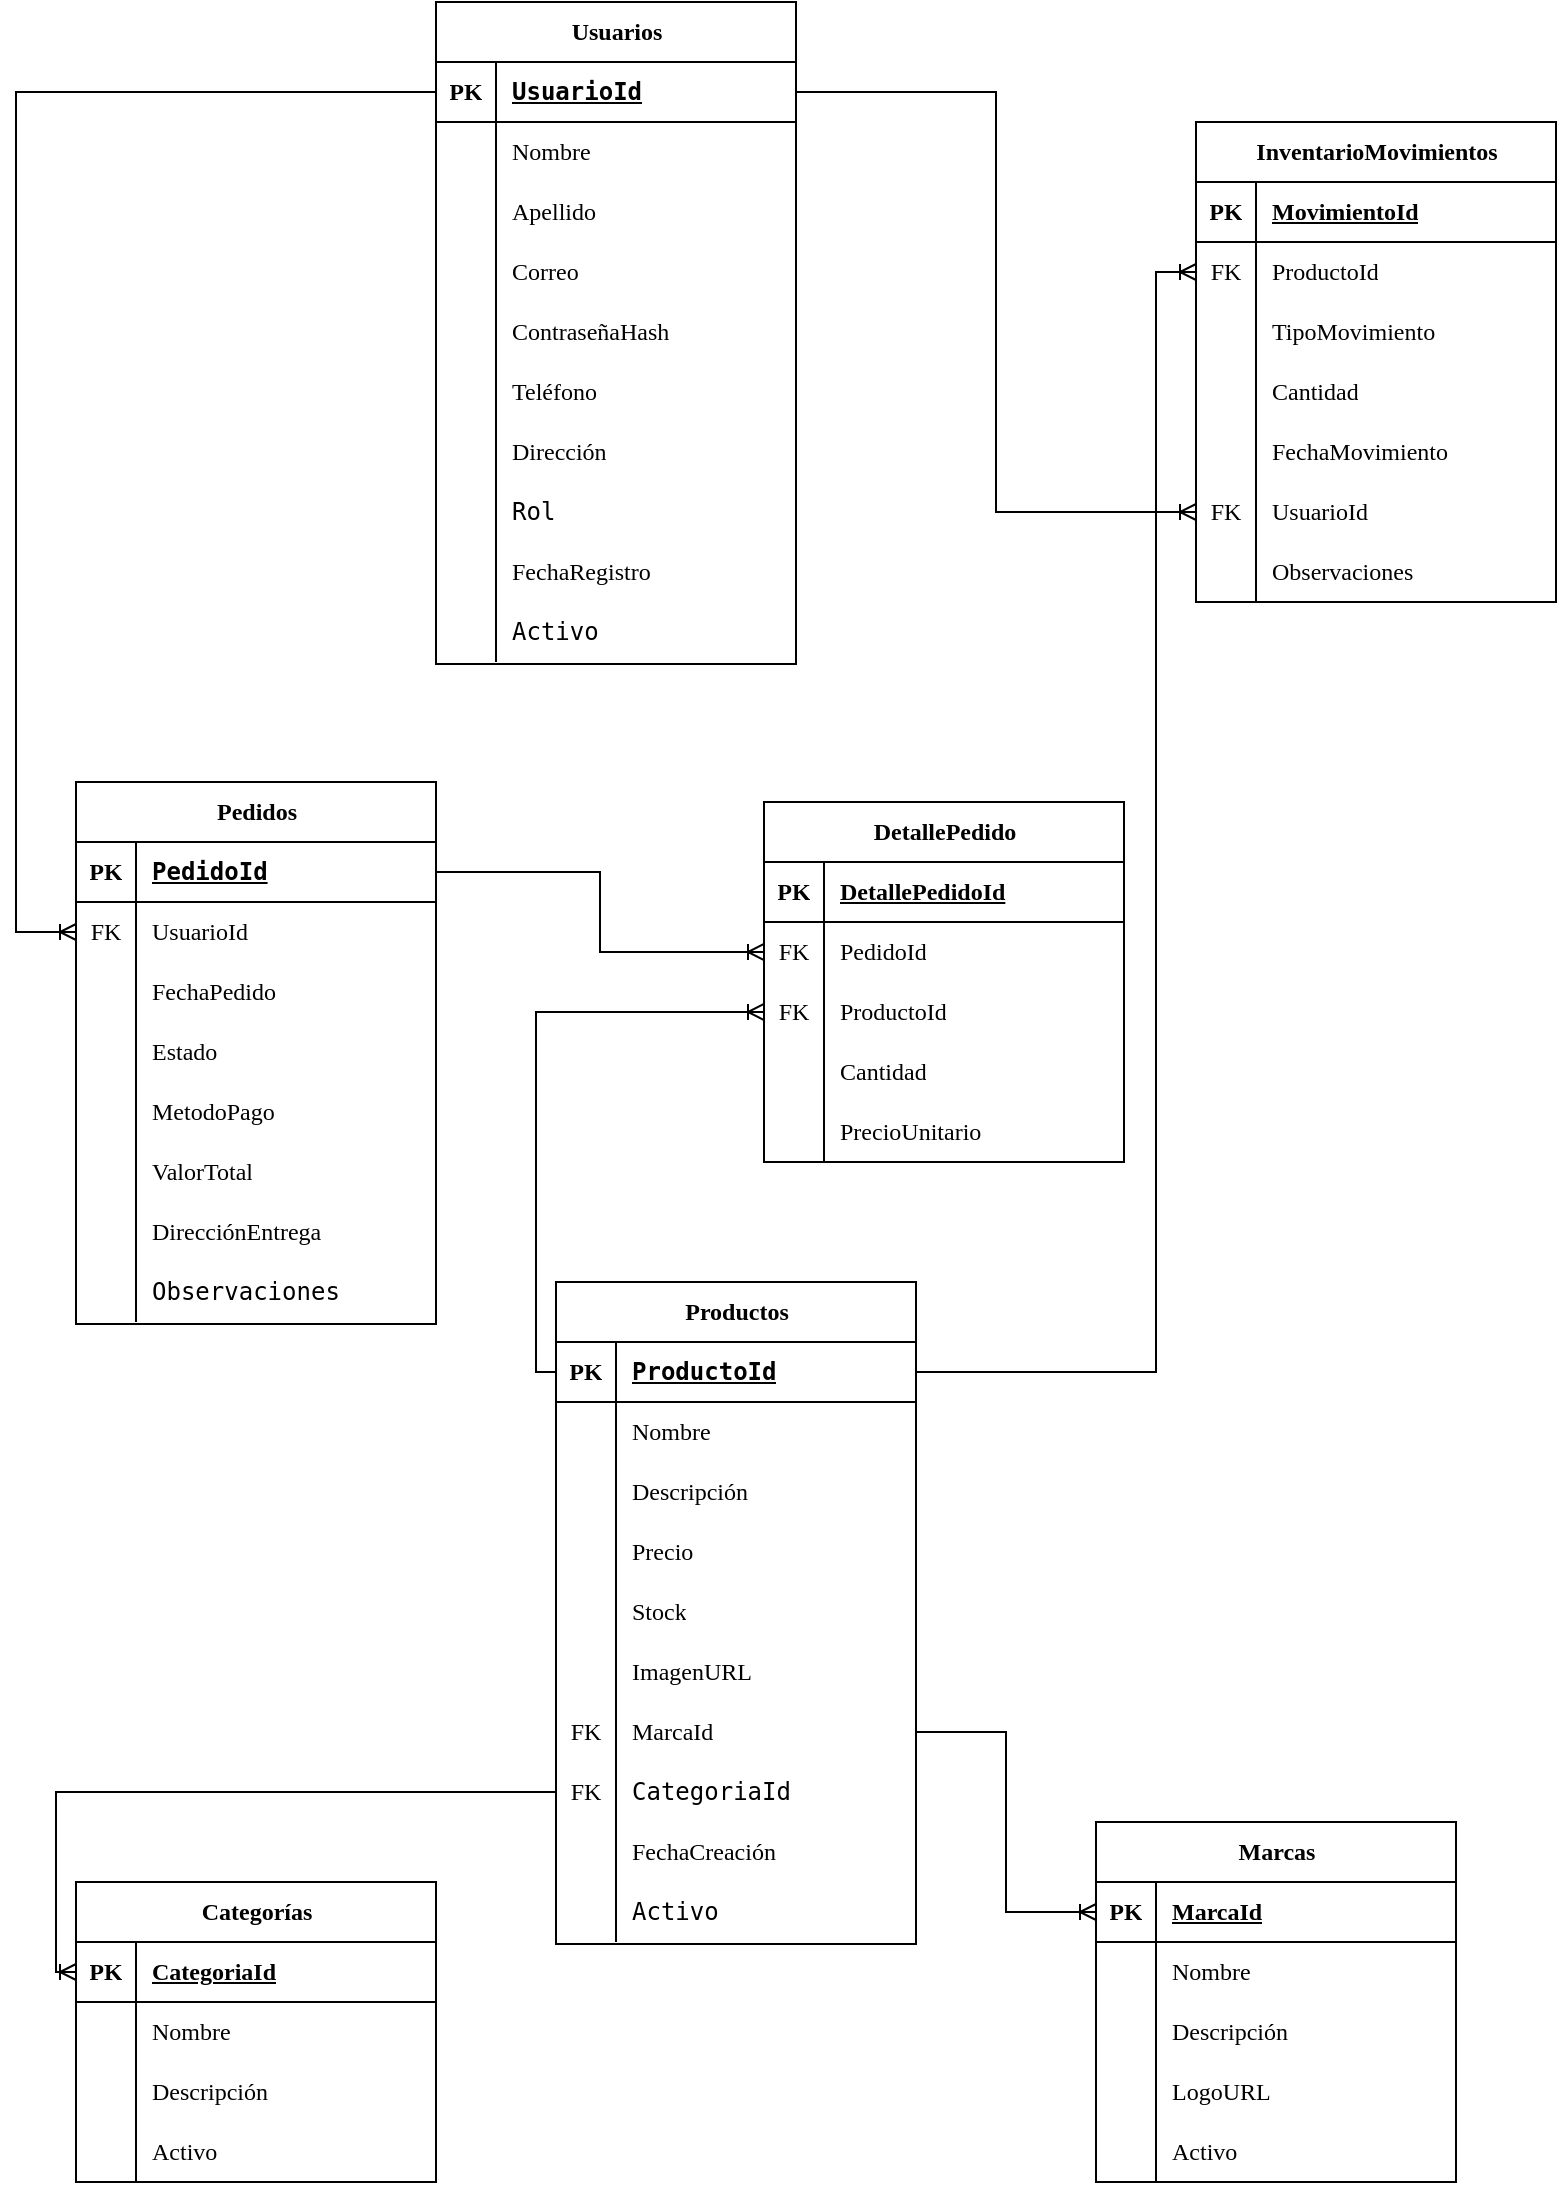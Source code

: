 <mxfile version="28.0.6">
  <diagram name="Página-1" id="0YKkqEKPJSG9BvAaYtyA">
    <mxGraphModel dx="1303" dy="843" grid="1" gridSize="10" guides="1" tooltips="1" connect="1" arrows="1" fold="1" page="1" pageScale="1" pageWidth="827" pageHeight="1169" math="0" shadow="0">
      <root>
        <mxCell id="0" />
        <mxCell id="1" parent="0" />
        <mxCell id="5Wm4CcTSl4gL32rZSo5Y-1" value="Usuarios" style="shape=table;startSize=30;container=1;collapsible=1;childLayout=tableLayout;fixedRows=1;rowLines=0;fontStyle=1;align=center;resizeLast=1;html=1;fontFamily=Lucida Console;" vertex="1" parent="1">
          <mxGeometry x="239" y="35" width="180" height="331" as="geometry" />
        </mxCell>
        <mxCell id="5Wm4CcTSl4gL32rZSo5Y-2" value="" style="shape=tableRow;horizontal=0;startSize=0;swimlaneHead=0;swimlaneBody=0;fillColor=none;collapsible=0;dropTarget=0;points=[[0,0.5],[1,0.5]];portConstraint=eastwest;top=0;left=0;right=0;bottom=1;fontFamily=Lucida Console;" vertex="1" parent="5Wm4CcTSl4gL32rZSo5Y-1">
          <mxGeometry y="30" width="180" height="30" as="geometry" />
        </mxCell>
        <mxCell id="5Wm4CcTSl4gL32rZSo5Y-3" value="PK" style="shape=partialRectangle;connectable=0;fillColor=none;top=0;left=0;bottom=0;right=0;fontStyle=1;overflow=hidden;whiteSpace=wrap;html=1;fontFamily=Lucida Console;" vertex="1" parent="5Wm4CcTSl4gL32rZSo5Y-2">
          <mxGeometry width="30" height="30" as="geometry">
            <mxRectangle width="30" height="30" as="alternateBounds" />
          </mxGeometry>
        </mxCell>
        <mxCell id="5Wm4CcTSl4gL32rZSo5Y-4" value="&lt;code style=&quot;&quot; data-end=&quot;310&quot; data-start=&quot;299&quot;&gt;UsuarioId&lt;/code&gt;" style="shape=partialRectangle;connectable=0;fillColor=none;top=0;left=0;bottom=0;right=0;align=left;spacingLeft=6;fontStyle=5;overflow=hidden;whiteSpace=wrap;html=1;fontFamily=Lucida Console;" vertex="1" parent="5Wm4CcTSl4gL32rZSo5Y-2">
          <mxGeometry x="30" width="150" height="30" as="geometry">
            <mxRectangle width="150" height="30" as="alternateBounds" />
          </mxGeometry>
        </mxCell>
        <mxCell id="5Wm4CcTSl4gL32rZSo5Y-5" value="" style="shape=tableRow;horizontal=0;startSize=0;swimlaneHead=0;swimlaneBody=0;fillColor=none;collapsible=0;dropTarget=0;points=[[0,0.5],[1,0.5]];portConstraint=eastwest;top=0;left=0;right=0;bottom=0;fontFamily=Lucida Console;" vertex="1" parent="5Wm4CcTSl4gL32rZSo5Y-1">
          <mxGeometry y="60" width="180" height="30" as="geometry" />
        </mxCell>
        <mxCell id="5Wm4CcTSl4gL32rZSo5Y-6" value="" style="shape=partialRectangle;connectable=0;fillColor=none;top=0;left=0;bottom=0;right=0;editable=1;overflow=hidden;whiteSpace=wrap;html=1;fontFamily=Lucida Console;" vertex="1" parent="5Wm4CcTSl4gL32rZSo5Y-5">
          <mxGeometry width="30" height="30" as="geometry">
            <mxRectangle width="30" height="30" as="alternateBounds" />
          </mxGeometry>
        </mxCell>
        <mxCell id="5Wm4CcTSl4gL32rZSo5Y-7" value="Nombre" style="shape=partialRectangle;connectable=0;fillColor=none;top=0;left=0;bottom=0;right=0;align=left;spacingLeft=6;overflow=hidden;whiteSpace=wrap;html=1;verticalAlign=middle;fontFamily=Lucida Console;" vertex="1" parent="5Wm4CcTSl4gL32rZSo5Y-5">
          <mxGeometry x="30" width="150" height="30" as="geometry">
            <mxRectangle width="150" height="30" as="alternateBounds" />
          </mxGeometry>
        </mxCell>
        <mxCell id="5Wm4CcTSl4gL32rZSo5Y-8" value="" style="shape=tableRow;horizontal=0;startSize=0;swimlaneHead=0;swimlaneBody=0;fillColor=none;collapsible=0;dropTarget=0;points=[[0,0.5],[1,0.5]];portConstraint=eastwest;top=0;left=0;right=0;bottom=0;fontFamily=Lucida Console;" vertex="1" parent="5Wm4CcTSl4gL32rZSo5Y-1">
          <mxGeometry y="90" width="180" height="30" as="geometry" />
        </mxCell>
        <mxCell id="5Wm4CcTSl4gL32rZSo5Y-9" value="" style="shape=partialRectangle;connectable=0;fillColor=none;top=0;left=0;bottom=0;right=0;editable=1;overflow=hidden;whiteSpace=wrap;html=1;fontFamily=Lucida Console;" vertex="1" parent="5Wm4CcTSl4gL32rZSo5Y-8">
          <mxGeometry width="30" height="30" as="geometry">
            <mxRectangle width="30" height="30" as="alternateBounds" />
          </mxGeometry>
        </mxCell>
        <mxCell id="5Wm4CcTSl4gL32rZSo5Y-10" value="Apellido" style="shape=partialRectangle;connectable=0;fillColor=none;top=0;left=0;bottom=0;right=0;align=left;spacingLeft=6;overflow=hidden;whiteSpace=wrap;html=1;verticalAlign=middle;fontFamily=Lucida Console;" vertex="1" parent="5Wm4CcTSl4gL32rZSo5Y-8">
          <mxGeometry x="30" width="150" height="30" as="geometry">
            <mxRectangle width="150" height="30" as="alternateBounds" />
          </mxGeometry>
        </mxCell>
        <mxCell id="5Wm4CcTSl4gL32rZSo5Y-11" value="" style="shape=tableRow;horizontal=0;startSize=0;swimlaneHead=0;swimlaneBody=0;fillColor=none;collapsible=0;dropTarget=0;points=[[0,0.5],[1,0.5]];portConstraint=eastwest;top=0;left=0;right=0;bottom=0;fontFamily=Lucida Console;" vertex="1" parent="5Wm4CcTSl4gL32rZSo5Y-1">
          <mxGeometry y="120" width="180" height="30" as="geometry" />
        </mxCell>
        <mxCell id="5Wm4CcTSl4gL32rZSo5Y-12" value="" style="shape=partialRectangle;connectable=0;fillColor=none;top=0;left=0;bottom=0;right=0;editable=1;overflow=hidden;whiteSpace=wrap;html=1;fontFamily=Lucida Console;" vertex="1" parent="5Wm4CcTSl4gL32rZSo5Y-11">
          <mxGeometry width="30" height="30" as="geometry">
            <mxRectangle width="30" height="30" as="alternateBounds" />
          </mxGeometry>
        </mxCell>
        <mxCell id="5Wm4CcTSl4gL32rZSo5Y-13" value="Correo" style="shape=partialRectangle;connectable=0;fillColor=none;top=0;left=0;bottom=0;right=0;align=left;spacingLeft=6;overflow=hidden;whiteSpace=wrap;html=1;verticalAlign=middle;fontFamily=Lucida Console;" vertex="1" parent="5Wm4CcTSl4gL32rZSo5Y-11">
          <mxGeometry x="30" width="150" height="30" as="geometry">
            <mxRectangle width="150" height="30" as="alternateBounds" />
          </mxGeometry>
        </mxCell>
        <mxCell id="5Wm4CcTSl4gL32rZSo5Y-110" style="shape=tableRow;horizontal=0;startSize=0;swimlaneHead=0;swimlaneBody=0;fillColor=none;collapsible=0;dropTarget=0;points=[[0,0.5],[1,0.5]];portConstraint=eastwest;top=0;left=0;right=0;bottom=0;fontFamily=Lucida Console;" vertex="1" parent="5Wm4CcTSl4gL32rZSo5Y-1">
          <mxGeometry y="150" width="180" height="30" as="geometry" />
        </mxCell>
        <mxCell id="5Wm4CcTSl4gL32rZSo5Y-111" style="shape=partialRectangle;connectable=0;fillColor=none;top=0;left=0;bottom=0;right=0;editable=1;overflow=hidden;whiteSpace=wrap;html=1;fontFamily=Lucida Console;" vertex="1" parent="5Wm4CcTSl4gL32rZSo5Y-110">
          <mxGeometry width="30" height="30" as="geometry">
            <mxRectangle width="30" height="30" as="alternateBounds" />
          </mxGeometry>
        </mxCell>
        <mxCell id="5Wm4CcTSl4gL32rZSo5Y-112" value="ContraseñaHash" style="shape=partialRectangle;connectable=0;fillColor=none;top=0;left=0;bottom=0;right=0;align=left;spacingLeft=6;overflow=hidden;whiteSpace=wrap;html=1;verticalAlign=middle;fontFamily=Lucida Console;" vertex="1" parent="5Wm4CcTSl4gL32rZSo5Y-110">
          <mxGeometry x="30" width="150" height="30" as="geometry">
            <mxRectangle width="150" height="30" as="alternateBounds" />
          </mxGeometry>
        </mxCell>
        <mxCell id="5Wm4CcTSl4gL32rZSo5Y-113" style="shape=tableRow;horizontal=0;startSize=0;swimlaneHead=0;swimlaneBody=0;fillColor=none;collapsible=0;dropTarget=0;points=[[0,0.5],[1,0.5]];portConstraint=eastwest;top=0;left=0;right=0;bottom=0;fontFamily=Lucida Console;" vertex="1" parent="5Wm4CcTSl4gL32rZSo5Y-1">
          <mxGeometry y="180" width="180" height="30" as="geometry" />
        </mxCell>
        <mxCell id="5Wm4CcTSl4gL32rZSo5Y-114" style="shape=partialRectangle;connectable=0;fillColor=none;top=0;left=0;bottom=0;right=0;editable=1;overflow=hidden;whiteSpace=wrap;html=1;fontFamily=Lucida Console;" vertex="1" parent="5Wm4CcTSl4gL32rZSo5Y-113">
          <mxGeometry width="30" height="30" as="geometry">
            <mxRectangle width="30" height="30" as="alternateBounds" />
          </mxGeometry>
        </mxCell>
        <mxCell id="5Wm4CcTSl4gL32rZSo5Y-115" value="Teléfono" style="shape=partialRectangle;connectable=0;fillColor=none;top=0;left=0;bottom=0;right=0;align=left;spacingLeft=6;overflow=hidden;whiteSpace=wrap;html=1;verticalAlign=middle;fontFamily=Lucida Console;" vertex="1" parent="5Wm4CcTSl4gL32rZSo5Y-113">
          <mxGeometry x="30" width="150" height="30" as="geometry">
            <mxRectangle width="150" height="30" as="alternateBounds" />
          </mxGeometry>
        </mxCell>
        <mxCell id="5Wm4CcTSl4gL32rZSo5Y-116" style="shape=tableRow;horizontal=0;startSize=0;swimlaneHead=0;swimlaneBody=0;fillColor=none;collapsible=0;dropTarget=0;points=[[0,0.5],[1,0.5]];portConstraint=eastwest;top=0;left=0;right=0;bottom=0;fontFamily=Lucida Console;" vertex="1" parent="5Wm4CcTSl4gL32rZSo5Y-1">
          <mxGeometry y="210" width="180" height="30" as="geometry" />
        </mxCell>
        <mxCell id="5Wm4CcTSl4gL32rZSo5Y-117" style="shape=partialRectangle;connectable=0;fillColor=none;top=0;left=0;bottom=0;right=0;editable=1;overflow=hidden;whiteSpace=wrap;html=1;fontFamily=Lucida Console;" vertex="1" parent="5Wm4CcTSl4gL32rZSo5Y-116">
          <mxGeometry width="30" height="30" as="geometry">
            <mxRectangle width="30" height="30" as="alternateBounds" />
          </mxGeometry>
        </mxCell>
        <mxCell id="5Wm4CcTSl4gL32rZSo5Y-118" value="Dirección" style="shape=partialRectangle;connectable=0;fillColor=none;top=0;left=0;bottom=0;right=0;align=left;spacingLeft=6;overflow=hidden;whiteSpace=wrap;html=1;verticalAlign=middle;fontFamily=Lucida Console;" vertex="1" parent="5Wm4CcTSl4gL32rZSo5Y-116">
          <mxGeometry x="30" width="150" height="30" as="geometry">
            <mxRectangle width="150" height="30" as="alternateBounds" />
          </mxGeometry>
        </mxCell>
        <mxCell id="5Wm4CcTSl4gL32rZSo5Y-119" style="shape=tableRow;horizontal=0;startSize=0;swimlaneHead=0;swimlaneBody=0;fillColor=none;collapsible=0;dropTarget=0;points=[[0,0.5],[1,0.5]];portConstraint=eastwest;top=0;left=0;right=0;bottom=0;fontFamily=Lucida Console;" vertex="1" parent="5Wm4CcTSl4gL32rZSo5Y-1">
          <mxGeometry y="240" width="180" height="30" as="geometry" />
        </mxCell>
        <mxCell id="5Wm4CcTSl4gL32rZSo5Y-120" style="shape=partialRectangle;connectable=0;fillColor=none;top=0;left=0;bottom=0;right=0;editable=1;overflow=hidden;whiteSpace=wrap;html=1;fontFamily=Lucida Console;" vertex="1" parent="5Wm4CcTSl4gL32rZSo5Y-119">
          <mxGeometry width="30" height="30" as="geometry">
            <mxRectangle width="30" height="30" as="alternateBounds" />
          </mxGeometry>
        </mxCell>
        <mxCell id="5Wm4CcTSl4gL32rZSo5Y-121" value="&lt;code data-end=&quot;404&quot; data-start=&quot;399&quot;&gt;Rol&lt;/code&gt;" style="shape=partialRectangle;connectable=0;fillColor=none;top=0;left=0;bottom=0;right=0;align=left;spacingLeft=6;overflow=hidden;whiteSpace=wrap;html=1;verticalAlign=middle;fontFamily=Lucida Console;" vertex="1" parent="5Wm4CcTSl4gL32rZSo5Y-119">
          <mxGeometry x="30" width="150" height="30" as="geometry">
            <mxRectangle width="150" height="30" as="alternateBounds" />
          </mxGeometry>
        </mxCell>
        <mxCell id="5Wm4CcTSl4gL32rZSo5Y-122" style="shape=tableRow;horizontal=0;startSize=0;swimlaneHead=0;swimlaneBody=0;fillColor=none;collapsible=0;dropTarget=0;points=[[0,0.5],[1,0.5]];portConstraint=eastwest;top=0;left=0;right=0;bottom=0;fontFamily=Lucida Console;" vertex="1" parent="5Wm4CcTSl4gL32rZSo5Y-1">
          <mxGeometry y="270" width="180" height="30" as="geometry" />
        </mxCell>
        <mxCell id="5Wm4CcTSl4gL32rZSo5Y-123" style="shape=partialRectangle;connectable=0;fillColor=none;top=0;left=0;bottom=0;right=0;editable=1;overflow=hidden;whiteSpace=wrap;html=1;fontFamily=Lucida Console;" vertex="1" parent="5Wm4CcTSl4gL32rZSo5Y-122">
          <mxGeometry width="30" height="30" as="geometry">
            <mxRectangle width="30" height="30" as="alternateBounds" />
          </mxGeometry>
        </mxCell>
        <mxCell id="5Wm4CcTSl4gL32rZSo5Y-124" value="FechaRegistro" style="shape=partialRectangle;connectable=0;fillColor=none;top=0;left=0;bottom=0;right=0;align=left;spacingLeft=6;overflow=hidden;whiteSpace=wrap;html=1;verticalAlign=middle;fontFamily=Lucida Console;" vertex="1" parent="5Wm4CcTSl4gL32rZSo5Y-122">
          <mxGeometry x="30" width="150" height="30" as="geometry">
            <mxRectangle width="150" height="30" as="alternateBounds" />
          </mxGeometry>
        </mxCell>
        <mxCell id="5Wm4CcTSl4gL32rZSo5Y-125" style="shape=tableRow;horizontal=0;startSize=0;swimlaneHead=0;swimlaneBody=0;fillColor=none;collapsible=0;dropTarget=0;points=[[0,0.5],[1,0.5]];portConstraint=eastwest;top=0;left=0;right=0;bottom=0;fontFamily=Lucida Console;" vertex="1" parent="5Wm4CcTSl4gL32rZSo5Y-1">
          <mxGeometry y="300" width="180" height="30" as="geometry" />
        </mxCell>
        <mxCell id="5Wm4CcTSl4gL32rZSo5Y-126" style="shape=partialRectangle;connectable=0;fillColor=none;top=0;left=0;bottom=0;right=0;editable=1;overflow=hidden;whiteSpace=wrap;html=1;fontFamily=Lucida Console;" vertex="1" parent="5Wm4CcTSl4gL32rZSo5Y-125">
          <mxGeometry width="30" height="30" as="geometry">
            <mxRectangle width="30" height="30" as="alternateBounds" />
          </mxGeometry>
        </mxCell>
        <mxCell id="5Wm4CcTSl4gL32rZSo5Y-127" value="&lt;code data-end=&quot;458&quot; data-start=&quot;450&quot;&gt;Activo&lt;/code&gt;" style="shape=partialRectangle;connectable=0;fillColor=none;top=0;left=0;bottom=0;right=0;align=left;spacingLeft=6;overflow=hidden;whiteSpace=wrap;html=1;verticalAlign=middle;fontFamily=Lucida Console;" vertex="1" parent="5Wm4CcTSl4gL32rZSo5Y-125">
          <mxGeometry x="30" width="150" height="30" as="geometry">
            <mxRectangle width="150" height="30" as="alternateBounds" />
          </mxGeometry>
        </mxCell>
        <mxCell id="5Wm4CcTSl4gL32rZSo5Y-27" value="InventarioMovimientos" style="shape=table;startSize=30;container=1;collapsible=1;childLayout=tableLayout;fixedRows=1;rowLines=0;fontStyle=1;align=center;resizeLast=1;html=1;fontFamily=Lucida Console;" vertex="1" parent="1">
          <mxGeometry x="619" y="95" width="180" height="240" as="geometry" />
        </mxCell>
        <mxCell id="5Wm4CcTSl4gL32rZSo5Y-28" value="" style="shape=tableRow;horizontal=0;startSize=0;swimlaneHead=0;swimlaneBody=0;fillColor=none;collapsible=0;dropTarget=0;points=[[0,0.5],[1,0.5]];portConstraint=eastwest;top=0;left=0;right=0;bottom=1;fontFamily=Lucida Console;" vertex="1" parent="5Wm4CcTSl4gL32rZSo5Y-27">
          <mxGeometry y="30" width="180" height="30" as="geometry" />
        </mxCell>
        <mxCell id="5Wm4CcTSl4gL32rZSo5Y-29" value="PK" style="shape=partialRectangle;connectable=0;fillColor=none;top=0;left=0;bottom=0;right=0;fontStyle=1;overflow=hidden;whiteSpace=wrap;html=1;fontFamily=Lucida Console;" vertex="1" parent="5Wm4CcTSl4gL32rZSo5Y-28">
          <mxGeometry width="30" height="30" as="geometry">
            <mxRectangle width="30" height="30" as="alternateBounds" />
          </mxGeometry>
        </mxCell>
        <mxCell id="5Wm4CcTSl4gL32rZSo5Y-30" value="MovimientoId" style="shape=partialRectangle;connectable=0;fillColor=none;top=0;left=0;bottom=0;right=0;align=left;spacingLeft=6;fontStyle=5;overflow=hidden;whiteSpace=wrap;html=1;fontFamily=Lucida Console;" vertex="1" parent="5Wm4CcTSl4gL32rZSo5Y-28">
          <mxGeometry x="30" width="150" height="30" as="geometry">
            <mxRectangle width="150" height="30" as="alternateBounds" />
          </mxGeometry>
        </mxCell>
        <mxCell id="5Wm4CcTSl4gL32rZSo5Y-31" value="" style="shape=tableRow;horizontal=0;startSize=0;swimlaneHead=0;swimlaneBody=0;fillColor=none;collapsible=0;dropTarget=0;points=[[0,0.5],[1,0.5]];portConstraint=eastwest;top=0;left=0;right=0;bottom=0;fontFamily=Lucida Console;" vertex="1" parent="5Wm4CcTSl4gL32rZSo5Y-27">
          <mxGeometry y="60" width="180" height="30" as="geometry" />
        </mxCell>
        <mxCell id="5Wm4CcTSl4gL32rZSo5Y-32" value="FK" style="shape=partialRectangle;connectable=0;fillColor=none;top=0;left=0;bottom=0;right=0;editable=1;overflow=hidden;whiteSpace=wrap;html=1;fontFamily=Lucida Console;" vertex="1" parent="5Wm4CcTSl4gL32rZSo5Y-31">
          <mxGeometry width="30" height="30" as="geometry">
            <mxRectangle width="30" height="30" as="alternateBounds" />
          </mxGeometry>
        </mxCell>
        <mxCell id="5Wm4CcTSl4gL32rZSo5Y-33" value="ProductoId" style="shape=partialRectangle;connectable=0;fillColor=none;top=0;left=0;bottom=0;right=0;align=left;spacingLeft=6;overflow=hidden;whiteSpace=wrap;html=1;fontFamily=Lucida Console;" vertex="1" parent="5Wm4CcTSl4gL32rZSo5Y-31">
          <mxGeometry x="30" width="150" height="30" as="geometry">
            <mxRectangle width="150" height="30" as="alternateBounds" />
          </mxGeometry>
        </mxCell>
        <mxCell id="5Wm4CcTSl4gL32rZSo5Y-34" value="" style="shape=tableRow;horizontal=0;startSize=0;swimlaneHead=0;swimlaneBody=0;fillColor=none;collapsible=0;dropTarget=0;points=[[0,0.5],[1,0.5]];portConstraint=eastwest;top=0;left=0;right=0;bottom=0;fontFamily=Lucida Console;" vertex="1" parent="5Wm4CcTSl4gL32rZSo5Y-27">
          <mxGeometry y="90" width="180" height="30" as="geometry" />
        </mxCell>
        <mxCell id="5Wm4CcTSl4gL32rZSo5Y-35" value="" style="shape=partialRectangle;connectable=0;fillColor=none;top=0;left=0;bottom=0;right=0;editable=1;overflow=hidden;whiteSpace=wrap;html=1;fontFamily=Lucida Console;" vertex="1" parent="5Wm4CcTSl4gL32rZSo5Y-34">
          <mxGeometry width="30" height="30" as="geometry">
            <mxRectangle width="30" height="30" as="alternateBounds" />
          </mxGeometry>
        </mxCell>
        <mxCell id="5Wm4CcTSl4gL32rZSo5Y-36" value="TipoMovimiento" style="shape=partialRectangle;connectable=0;fillColor=none;top=0;left=0;bottom=0;right=0;align=left;spacingLeft=6;overflow=hidden;whiteSpace=wrap;html=1;fontFamily=Lucida Console;" vertex="1" parent="5Wm4CcTSl4gL32rZSo5Y-34">
          <mxGeometry x="30" width="150" height="30" as="geometry">
            <mxRectangle width="150" height="30" as="alternateBounds" />
          </mxGeometry>
        </mxCell>
        <mxCell id="5Wm4CcTSl4gL32rZSo5Y-37" value="" style="shape=tableRow;horizontal=0;startSize=0;swimlaneHead=0;swimlaneBody=0;fillColor=none;collapsible=0;dropTarget=0;points=[[0,0.5],[1,0.5]];portConstraint=eastwest;top=0;left=0;right=0;bottom=0;fontFamily=Lucida Console;" vertex="1" parent="5Wm4CcTSl4gL32rZSo5Y-27">
          <mxGeometry y="120" width="180" height="30" as="geometry" />
        </mxCell>
        <mxCell id="5Wm4CcTSl4gL32rZSo5Y-38" value="" style="shape=partialRectangle;connectable=0;fillColor=none;top=0;left=0;bottom=0;right=0;editable=1;overflow=hidden;whiteSpace=wrap;html=1;fontFamily=Lucida Console;" vertex="1" parent="5Wm4CcTSl4gL32rZSo5Y-37">
          <mxGeometry width="30" height="30" as="geometry">
            <mxRectangle width="30" height="30" as="alternateBounds" />
          </mxGeometry>
        </mxCell>
        <mxCell id="5Wm4CcTSl4gL32rZSo5Y-39" value="Cantidad" style="shape=partialRectangle;connectable=0;fillColor=none;top=0;left=0;bottom=0;right=0;align=left;spacingLeft=6;overflow=hidden;whiteSpace=wrap;html=1;fontFamily=Lucida Console;" vertex="1" parent="5Wm4CcTSl4gL32rZSo5Y-37">
          <mxGeometry x="30" width="150" height="30" as="geometry">
            <mxRectangle width="150" height="30" as="alternateBounds" />
          </mxGeometry>
        </mxCell>
        <mxCell id="5Wm4CcTSl4gL32rZSo5Y-248" style="shape=tableRow;horizontal=0;startSize=0;swimlaneHead=0;swimlaneBody=0;fillColor=none;collapsible=0;dropTarget=0;points=[[0,0.5],[1,0.5]];portConstraint=eastwest;top=0;left=0;right=0;bottom=0;fontFamily=Lucida Console;" vertex="1" parent="5Wm4CcTSl4gL32rZSo5Y-27">
          <mxGeometry y="150" width="180" height="30" as="geometry" />
        </mxCell>
        <mxCell id="5Wm4CcTSl4gL32rZSo5Y-249" style="shape=partialRectangle;connectable=0;fillColor=none;top=0;left=0;bottom=0;right=0;editable=1;overflow=hidden;whiteSpace=wrap;html=1;fontFamily=Lucida Console;" vertex="1" parent="5Wm4CcTSl4gL32rZSo5Y-248">
          <mxGeometry width="30" height="30" as="geometry">
            <mxRectangle width="30" height="30" as="alternateBounds" />
          </mxGeometry>
        </mxCell>
        <mxCell id="5Wm4CcTSl4gL32rZSo5Y-250" value="FechaMovimiento" style="shape=partialRectangle;connectable=0;fillColor=none;top=0;left=0;bottom=0;right=0;align=left;spacingLeft=6;overflow=hidden;whiteSpace=wrap;html=1;fontFamily=Lucida Console;" vertex="1" parent="5Wm4CcTSl4gL32rZSo5Y-248">
          <mxGeometry x="30" width="150" height="30" as="geometry">
            <mxRectangle width="150" height="30" as="alternateBounds" />
          </mxGeometry>
        </mxCell>
        <mxCell id="5Wm4CcTSl4gL32rZSo5Y-245" style="shape=tableRow;horizontal=0;startSize=0;swimlaneHead=0;swimlaneBody=0;fillColor=none;collapsible=0;dropTarget=0;points=[[0,0.5],[1,0.5]];portConstraint=eastwest;top=0;left=0;right=0;bottom=0;fontFamily=Lucida Console;" vertex="1" parent="5Wm4CcTSl4gL32rZSo5Y-27">
          <mxGeometry y="180" width="180" height="30" as="geometry" />
        </mxCell>
        <mxCell id="5Wm4CcTSl4gL32rZSo5Y-246" value="FK" style="shape=partialRectangle;connectable=0;fillColor=none;top=0;left=0;bottom=0;right=0;editable=1;overflow=hidden;whiteSpace=wrap;html=1;fontFamily=Lucida Console;" vertex="1" parent="5Wm4CcTSl4gL32rZSo5Y-245">
          <mxGeometry width="30" height="30" as="geometry">
            <mxRectangle width="30" height="30" as="alternateBounds" />
          </mxGeometry>
        </mxCell>
        <mxCell id="5Wm4CcTSl4gL32rZSo5Y-247" value="UsuarioId" style="shape=partialRectangle;connectable=0;fillColor=none;top=0;left=0;bottom=0;right=0;align=left;spacingLeft=6;overflow=hidden;whiteSpace=wrap;html=1;fontFamily=Lucida Console;" vertex="1" parent="5Wm4CcTSl4gL32rZSo5Y-245">
          <mxGeometry x="30" width="150" height="30" as="geometry">
            <mxRectangle width="150" height="30" as="alternateBounds" />
          </mxGeometry>
        </mxCell>
        <mxCell id="5Wm4CcTSl4gL32rZSo5Y-242" style="shape=tableRow;horizontal=0;startSize=0;swimlaneHead=0;swimlaneBody=0;fillColor=none;collapsible=0;dropTarget=0;points=[[0,0.5],[1,0.5]];portConstraint=eastwest;top=0;left=0;right=0;bottom=0;fontFamily=Lucida Console;" vertex="1" parent="5Wm4CcTSl4gL32rZSo5Y-27">
          <mxGeometry y="210" width="180" height="30" as="geometry" />
        </mxCell>
        <mxCell id="5Wm4CcTSl4gL32rZSo5Y-243" style="shape=partialRectangle;connectable=0;fillColor=none;top=0;left=0;bottom=0;right=0;editable=1;overflow=hidden;whiteSpace=wrap;html=1;fontFamily=Lucida Console;" vertex="1" parent="5Wm4CcTSl4gL32rZSo5Y-242">
          <mxGeometry width="30" height="30" as="geometry">
            <mxRectangle width="30" height="30" as="alternateBounds" />
          </mxGeometry>
        </mxCell>
        <mxCell id="5Wm4CcTSl4gL32rZSo5Y-244" value="Observaciones" style="shape=partialRectangle;connectable=0;fillColor=none;top=0;left=0;bottom=0;right=0;align=left;spacingLeft=6;overflow=hidden;whiteSpace=wrap;html=1;fontFamily=Lucida Console;" vertex="1" parent="5Wm4CcTSl4gL32rZSo5Y-242">
          <mxGeometry x="30" width="150" height="30" as="geometry">
            <mxRectangle width="150" height="30" as="alternateBounds" />
          </mxGeometry>
        </mxCell>
        <mxCell id="5Wm4CcTSl4gL32rZSo5Y-40" value="Marcas" style="shape=table;startSize=30;container=1;collapsible=1;childLayout=tableLayout;fixedRows=1;rowLines=0;fontStyle=1;align=center;resizeLast=1;html=1;fontFamily=Lucida Console;" vertex="1" parent="1">
          <mxGeometry x="569" y="945" width="180" height="180" as="geometry" />
        </mxCell>
        <mxCell id="5Wm4CcTSl4gL32rZSo5Y-41" value="" style="shape=tableRow;horizontal=0;startSize=0;swimlaneHead=0;swimlaneBody=0;fillColor=none;collapsible=0;dropTarget=0;points=[[0,0.5],[1,0.5]];portConstraint=eastwest;top=0;left=0;right=0;bottom=1;fontFamily=Lucida Console;" vertex="1" parent="5Wm4CcTSl4gL32rZSo5Y-40">
          <mxGeometry y="30" width="180" height="30" as="geometry" />
        </mxCell>
        <mxCell id="5Wm4CcTSl4gL32rZSo5Y-42" value="PK" style="shape=partialRectangle;connectable=0;fillColor=none;top=0;left=0;bottom=0;right=0;fontStyle=1;overflow=hidden;whiteSpace=wrap;html=1;fontFamily=Lucida Console;" vertex="1" parent="5Wm4CcTSl4gL32rZSo5Y-41">
          <mxGeometry width="30" height="30" as="geometry">
            <mxRectangle width="30" height="30" as="alternateBounds" />
          </mxGeometry>
        </mxCell>
        <mxCell id="5Wm4CcTSl4gL32rZSo5Y-43" value="MarcaId" style="shape=partialRectangle;connectable=0;fillColor=none;top=0;left=0;bottom=0;right=0;align=left;spacingLeft=6;fontStyle=5;overflow=hidden;whiteSpace=wrap;html=1;fontFamily=Lucida Console;" vertex="1" parent="5Wm4CcTSl4gL32rZSo5Y-41">
          <mxGeometry x="30" width="150" height="30" as="geometry">
            <mxRectangle width="150" height="30" as="alternateBounds" />
          </mxGeometry>
        </mxCell>
        <mxCell id="5Wm4CcTSl4gL32rZSo5Y-44" value="" style="shape=tableRow;horizontal=0;startSize=0;swimlaneHead=0;swimlaneBody=0;fillColor=none;collapsible=0;dropTarget=0;points=[[0,0.5],[1,0.5]];portConstraint=eastwest;top=0;left=0;right=0;bottom=0;fontFamily=Lucida Console;" vertex="1" parent="5Wm4CcTSl4gL32rZSo5Y-40">
          <mxGeometry y="60" width="180" height="30" as="geometry" />
        </mxCell>
        <mxCell id="5Wm4CcTSl4gL32rZSo5Y-45" value="" style="shape=partialRectangle;connectable=0;fillColor=none;top=0;left=0;bottom=0;right=0;editable=1;overflow=hidden;whiteSpace=wrap;html=1;fontFamily=Lucida Console;" vertex="1" parent="5Wm4CcTSl4gL32rZSo5Y-44">
          <mxGeometry width="30" height="30" as="geometry">
            <mxRectangle width="30" height="30" as="alternateBounds" />
          </mxGeometry>
        </mxCell>
        <mxCell id="5Wm4CcTSl4gL32rZSo5Y-46" value="Nombre" style="shape=partialRectangle;connectable=0;fillColor=none;top=0;left=0;bottom=0;right=0;align=left;spacingLeft=6;overflow=hidden;whiteSpace=wrap;html=1;fontFamily=Lucida Console;" vertex="1" parent="5Wm4CcTSl4gL32rZSo5Y-44">
          <mxGeometry x="30" width="150" height="30" as="geometry">
            <mxRectangle width="150" height="30" as="alternateBounds" />
          </mxGeometry>
        </mxCell>
        <mxCell id="5Wm4CcTSl4gL32rZSo5Y-47" value="" style="shape=tableRow;horizontal=0;startSize=0;swimlaneHead=0;swimlaneBody=0;fillColor=none;collapsible=0;dropTarget=0;points=[[0,0.5],[1,0.5]];portConstraint=eastwest;top=0;left=0;right=0;bottom=0;fontFamily=Lucida Console;" vertex="1" parent="5Wm4CcTSl4gL32rZSo5Y-40">
          <mxGeometry y="90" width="180" height="30" as="geometry" />
        </mxCell>
        <mxCell id="5Wm4CcTSl4gL32rZSo5Y-48" value="" style="shape=partialRectangle;connectable=0;fillColor=none;top=0;left=0;bottom=0;right=0;editable=1;overflow=hidden;whiteSpace=wrap;html=1;fontFamily=Lucida Console;" vertex="1" parent="5Wm4CcTSl4gL32rZSo5Y-47">
          <mxGeometry width="30" height="30" as="geometry">
            <mxRectangle width="30" height="30" as="alternateBounds" />
          </mxGeometry>
        </mxCell>
        <mxCell id="5Wm4CcTSl4gL32rZSo5Y-49" value="Descripción" style="shape=partialRectangle;connectable=0;fillColor=none;top=0;left=0;bottom=0;right=0;align=left;spacingLeft=6;overflow=hidden;whiteSpace=wrap;html=1;fontFamily=Lucida Console;" vertex="1" parent="5Wm4CcTSl4gL32rZSo5Y-47">
          <mxGeometry x="30" width="150" height="30" as="geometry">
            <mxRectangle width="150" height="30" as="alternateBounds" />
          </mxGeometry>
        </mxCell>
        <mxCell id="5Wm4CcTSl4gL32rZSo5Y-50" value="" style="shape=tableRow;horizontal=0;startSize=0;swimlaneHead=0;swimlaneBody=0;fillColor=none;collapsible=0;dropTarget=0;points=[[0,0.5],[1,0.5]];portConstraint=eastwest;top=0;left=0;right=0;bottom=0;fontFamily=Lucida Console;" vertex="1" parent="5Wm4CcTSl4gL32rZSo5Y-40">
          <mxGeometry y="120" width="180" height="30" as="geometry" />
        </mxCell>
        <mxCell id="5Wm4CcTSl4gL32rZSo5Y-51" value="" style="shape=partialRectangle;connectable=0;fillColor=none;top=0;left=0;bottom=0;right=0;editable=1;overflow=hidden;whiteSpace=wrap;html=1;fontFamily=Lucida Console;" vertex="1" parent="5Wm4CcTSl4gL32rZSo5Y-50">
          <mxGeometry width="30" height="30" as="geometry">
            <mxRectangle width="30" height="30" as="alternateBounds" />
          </mxGeometry>
        </mxCell>
        <mxCell id="5Wm4CcTSl4gL32rZSo5Y-52" value="LogoURL" style="shape=partialRectangle;connectable=0;fillColor=none;top=0;left=0;bottom=0;right=0;align=left;spacingLeft=6;overflow=hidden;whiteSpace=wrap;html=1;fontFamily=Lucida Console;" vertex="1" parent="5Wm4CcTSl4gL32rZSo5Y-50">
          <mxGeometry x="30" width="150" height="30" as="geometry">
            <mxRectangle width="150" height="30" as="alternateBounds" />
          </mxGeometry>
        </mxCell>
        <mxCell id="5Wm4CcTSl4gL32rZSo5Y-193" style="shape=tableRow;horizontal=0;startSize=0;swimlaneHead=0;swimlaneBody=0;fillColor=none;collapsible=0;dropTarget=0;points=[[0,0.5],[1,0.5]];portConstraint=eastwest;top=0;left=0;right=0;bottom=0;fontFamily=Lucida Console;" vertex="1" parent="5Wm4CcTSl4gL32rZSo5Y-40">
          <mxGeometry y="150" width="180" height="30" as="geometry" />
        </mxCell>
        <mxCell id="5Wm4CcTSl4gL32rZSo5Y-194" style="shape=partialRectangle;connectable=0;fillColor=none;top=0;left=0;bottom=0;right=0;editable=1;overflow=hidden;whiteSpace=wrap;html=1;fontFamily=Lucida Console;" vertex="1" parent="5Wm4CcTSl4gL32rZSo5Y-193">
          <mxGeometry width="30" height="30" as="geometry">
            <mxRectangle width="30" height="30" as="alternateBounds" />
          </mxGeometry>
        </mxCell>
        <mxCell id="5Wm4CcTSl4gL32rZSo5Y-195" value="Activo" style="shape=partialRectangle;connectable=0;fillColor=none;top=0;left=0;bottom=0;right=0;align=left;spacingLeft=6;overflow=hidden;whiteSpace=wrap;html=1;fontFamily=Lucida Console;" vertex="1" parent="5Wm4CcTSl4gL32rZSo5Y-193">
          <mxGeometry x="30" width="150" height="30" as="geometry">
            <mxRectangle width="150" height="30" as="alternateBounds" />
          </mxGeometry>
        </mxCell>
        <mxCell id="5Wm4CcTSl4gL32rZSo5Y-66" value="Categorías" style="shape=table;startSize=30;container=1;collapsible=1;childLayout=tableLayout;fixedRows=1;rowLines=0;fontStyle=1;align=center;resizeLast=1;html=1;fontFamily=Lucida Console;" vertex="1" parent="1">
          <mxGeometry x="59" y="975" width="180" height="150" as="geometry" />
        </mxCell>
        <mxCell id="5Wm4CcTSl4gL32rZSo5Y-67" value="" style="shape=tableRow;horizontal=0;startSize=0;swimlaneHead=0;swimlaneBody=0;fillColor=none;collapsible=0;dropTarget=0;points=[[0,0.5],[1,0.5]];portConstraint=eastwest;top=0;left=0;right=0;bottom=1;fontFamily=Lucida Console;" vertex="1" parent="5Wm4CcTSl4gL32rZSo5Y-66">
          <mxGeometry y="30" width="180" height="30" as="geometry" />
        </mxCell>
        <mxCell id="5Wm4CcTSl4gL32rZSo5Y-68" value="PK" style="shape=partialRectangle;connectable=0;fillColor=none;top=0;left=0;bottom=0;right=0;fontStyle=1;overflow=hidden;whiteSpace=wrap;html=1;fontFamily=Lucida Console;" vertex="1" parent="5Wm4CcTSl4gL32rZSo5Y-67">
          <mxGeometry width="30" height="30" as="geometry">
            <mxRectangle width="30" height="30" as="alternateBounds" />
          </mxGeometry>
        </mxCell>
        <mxCell id="5Wm4CcTSl4gL32rZSo5Y-69" value="CategoriaId" style="shape=partialRectangle;connectable=0;fillColor=none;top=0;left=0;bottom=0;right=0;align=left;spacingLeft=6;fontStyle=5;overflow=hidden;whiteSpace=wrap;html=1;fontFamily=Lucida Console;" vertex="1" parent="5Wm4CcTSl4gL32rZSo5Y-67">
          <mxGeometry x="30" width="150" height="30" as="geometry">
            <mxRectangle width="150" height="30" as="alternateBounds" />
          </mxGeometry>
        </mxCell>
        <mxCell id="5Wm4CcTSl4gL32rZSo5Y-70" value="" style="shape=tableRow;horizontal=0;startSize=0;swimlaneHead=0;swimlaneBody=0;fillColor=none;collapsible=0;dropTarget=0;points=[[0,0.5],[1,0.5]];portConstraint=eastwest;top=0;left=0;right=0;bottom=0;fontFamily=Lucida Console;" vertex="1" parent="5Wm4CcTSl4gL32rZSo5Y-66">
          <mxGeometry y="60" width="180" height="30" as="geometry" />
        </mxCell>
        <mxCell id="5Wm4CcTSl4gL32rZSo5Y-71" value="" style="shape=partialRectangle;connectable=0;fillColor=none;top=0;left=0;bottom=0;right=0;editable=1;overflow=hidden;whiteSpace=wrap;html=1;fontFamily=Lucida Console;" vertex="1" parent="5Wm4CcTSl4gL32rZSo5Y-70">
          <mxGeometry width="30" height="30" as="geometry">
            <mxRectangle width="30" height="30" as="alternateBounds" />
          </mxGeometry>
        </mxCell>
        <mxCell id="5Wm4CcTSl4gL32rZSo5Y-72" value="Nombre" style="shape=partialRectangle;connectable=0;fillColor=none;top=0;left=0;bottom=0;right=0;align=left;spacingLeft=6;overflow=hidden;whiteSpace=wrap;html=1;fontFamily=Lucida Console;" vertex="1" parent="5Wm4CcTSl4gL32rZSo5Y-70">
          <mxGeometry x="30" width="150" height="30" as="geometry">
            <mxRectangle width="150" height="30" as="alternateBounds" />
          </mxGeometry>
        </mxCell>
        <mxCell id="5Wm4CcTSl4gL32rZSo5Y-73" value="" style="shape=tableRow;horizontal=0;startSize=0;swimlaneHead=0;swimlaneBody=0;fillColor=none;collapsible=0;dropTarget=0;points=[[0,0.5],[1,0.5]];portConstraint=eastwest;top=0;left=0;right=0;bottom=0;fontFamily=Lucida Console;" vertex="1" parent="5Wm4CcTSl4gL32rZSo5Y-66">
          <mxGeometry y="90" width="180" height="30" as="geometry" />
        </mxCell>
        <mxCell id="5Wm4CcTSl4gL32rZSo5Y-74" value="" style="shape=partialRectangle;connectable=0;fillColor=none;top=0;left=0;bottom=0;right=0;editable=1;overflow=hidden;whiteSpace=wrap;html=1;fontFamily=Lucida Console;" vertex="1" parent="5Wm4CcTSl4gL32rZSo5Y-73">
          <mxGeometry width="30" height="30" as="geometry">
            <mxRectangle width="30" height="30" as="alternateBounds" />
          </mxGeometry>
        </mxCell>
        <mxCell id="5Wm4CcTSl4gL32rZSo5Y-75" value="Descripción" style="shape=partialRectangle;connectable=0;fillColor=none;top=0;left=0;bottom=0;right=0;align=left;spacingLeft=6;overflow=hidden;whiteSpace=wrap;html=1;fontFamily=Lucida Console;" vertex="1" parent="5Wm4CcTSl4gL32rZSo5Y-73">
          <mxGeometry x="30" width="150" height="30" as="geometry">
            <mxRectangle width="150" height="30" as="alternateBounds" />
          </mxGeometry>
        </mxCell>
        <mxCell id="5Wm4CcTSl4gL32rZSo5Y-76" value="" style="shape=tableRow;horizontal=0;startSize=0;swimlaneHead=0;swimlaneBody=0;fillColor=none;collapsible=0;dropTarget=0;points=[[0,0.5],[1,0.5]];portConstraint=eastwest;top=0;left=0;right=0;bottom=0;fontFamily=Lucida Console;" vertex="1" parent="5Wm4CcTSl4gL32rZSo5Y-66">
          <mxGeometry y="120" width="180" height="30" as="geometry" />
        </mxCell>
        <mxCell id="5Wm4CcTSl4gL32rZSo5Y-77" value="" style="shape=partialRectangle;connectable=0;fillColor=none;top=0;left=0;bottom=0;right=0;editable=1;overflow=hidden;whiteSpace=wrap;html=1;fontFamily=Lucida Console;" vertex="1" parent="5Wm4CcTSl4gL32rZSo5Y-76">
          <mxGeometry width="30" height="30" as="geometry">
            <mxRectangle width="30" height="30" as="alternateBounds" />
          </mxGeometry>
        </mxCell>
        <mxCell id="5Wm4CcTSl4gL32rZSo5Y-78" value="Activo" style="shape=partialRectangle;connectable=0;fillColor=none;top=0;left=0;bottom=0;right=0;align=left;spacingLeft=6;overflow=hidden;whiteSpace=wrap;html=1;fontFamily=Lucida Console;" vertex="1" parent="5Wm4CcTSl4gL32rZSo5Y-76">
          <mxGeometry x="30" width="150" height="30" as="geometry">
            <mxRectangle width="150" height="30" as="alternateBounds" />
          </mxGeometry>
        </mxCell>
        <mxCell id="5Wm4CcTSl4gL32rZSo5Y-92" value="DetallePedido" style="shape=table;startSize=30;container=1;collapsible=1;childLayout=tableLayout;fixedRows=1;rowLines=0;fontStyle=1;align=center;resizeLast=1;html=1;fontFamily=Lucida Console;" vertex="1" parent="1">
          <mxGeometry x="403" y="435" width="180" height="180" as="geometry" />
        </mxCell>
        <mxCell id="5Wm4CcTSl4gL32rZSo5Y-93" value="" style="shape=tableRow;horizontal=0;startSize=0;swimlaneHead=0;swimlaneBody=0;fillColor=none;collapsible=0;dropTarget=0;points=[[0,0.5],[1,0.5]];portConstraint=eastwest;top=0;left=0;right=0;bottom=1;fontFamily=Lucida Console;" vertex="1" parent="5Wm4CcTSl4gL32rZSo5Y-92">
          <mxGeometry y="30" width="180" height="30" as="geometry" />
        </mxCell>
        <mxCell id="5Wm4CcTSl4gL32rZSo5Y-94" value="PK" style="shape=partialRectangle;connectable=0;fillColor=none;top=0;left=0;bottom=0;right=0;fontStyle=1;overflow=hidden;whiteSpace=wrap;html=1;fontFamily=Lucida Console;" vertex="1" parent="5Wm4CcTSl4gL32rZSo5Y-93">
          <mxGeometry width="30" height="30" as="geometry">
            <mxRectangle width="30" height="30" as="alternateBounds" />
          </mxGeometry>
        </mxCell>
        <mxCell id="5Wm4CcTSl4gL32rZSo5Y-95" value="DetallePedidoId" style="shape=partialRectangle;connectable=0;fillColor=none;top=0;left=0;bottom=0;right=0;align=left;spacingLeft=6;fontStyle=5;overflow=hidden;whiteSpace=wrap;html=1;fontFamily=Lucida Console;" vertex="1" parent="5Wm4CcTSl4gL32rZSo5Y-93">
          <mxGeometry x="30" width="150" height="30" as="geometry">
            <mxRectangle width="150" height="30" as="alternateBounds" />
          </mxGeometry>
        </mxCell>
        <mxCell id="5Wm4CcTSl4gL32rZSo5Y-96" value="" style="shape=tableRow;horizontal=0;startSize=0;swimlaneHead=0;swimlaneBody=0;fillColor=none;collapsible=0;dropTarget=0;points=[[0,0.5],[1,0.5]];portConstraint=eastwest;top=0;left=0;right=0;bottom=0;fontFamily=Lucida Console;" vertex="1" parent="5Wm4CcTSl4gL32rZSo5Y-92">
          <mxGeometry y="60" width="180" height="30" as="geometry" />
        </mxCell>
        <mxCell id="5Wm4CcTSl4gL32rZSo5Y-97" value="FK" style="shape=partialRectangle;connectable=0;fillColor=none;top=0;left=0;bottom=0;right=0;editable=1;overflow=hidden;whiteSpace=wrap;html=1;fontFamily=Lucida Console;" vertex="1" parent="5Wm4CcTSl4gL32rZSo5Y-96">
          <mxGeometry width="30" height="30" as="geometry">
            <mxRectangle width="30" height="30" as="alternateBounds" />
          </mxGeometry>
        </mxCell>
        <mxCell id="5Wm4CcTSl4gL32rZSo5Y-98" value="PedidoId" style="shape=partialRectangle;connectable=0;fillColor=none;top=0;left=0;bottom=0;right=0;align=left;spacingLeft=6;overflow=hidden;whiteSpace=wrap;html=1;fontFamily=Lucida Console;" vertex="1" parent="5Wm4CcTSl4gL32rZSo5Y-96">
          <mxGeometry x="30" width="150" height="30" as="geometry">
            <mxRectangle width="150" height="30" as="alternateBounds" />
          </mxGeometry>
        </mxCell>
        <mxCell id="5Wm4CcTSl4gL32rZSo5Y-99" value="" style="shape=tableRow;horizontal=0;startSize=0;swimlaneHead=0;swimlaneBody=0;fillColor=none;collapsible=0;dropTarget=0;points=[[0,0.5],[1,0.5]];portConstraint=eastwest;top=0;left=0;right=0;bottom=0;fontFamily=Lucida Console;" vertex="1" parent="5Wm4CcTSl4gL32rZSo5Y-92">
          <mxGeometry y="90" width="180" height="30" as="geometry" />
        </mxCell>
        <mxCell id="5Wm4CcTSl4gL32rZSo5Y-100" value="FK" style="shape=partialRectangle;connectable=0;fillColor=none;top=0;left=0;bottom=0;right=0;editable=1;overflow=hidden;whiteSpace=wrap;html=1;fontFamily=Lucida Console;" vertex="1" parent="5Wm4CcTSl4gL32rZSo5Y-99">
          <mxGeometry width="30" height="30" as="geometry">
            <mxRectangle width="30" height="30" as="alternateBounds" />
          </mxGeometry>
        </mxCell>
        <mxCell id="5Wm4CcTSl4gL32rZSo5Y-101" value="ProductoId" style="shape=partialRectangle;connectable=0;fillColor=none;top=0;left=0;bottom=0;right=0;align=left;spacingLeft=6;overflow=hidden;whiteSpace=wrap;html=1;fontFamily=Lucida Console;" vertex="1" parent="5Wm4CcTSl4gL32rZSo5Y-99">
          <mxGeometry x="30" width="150" height="30" as="geometry">
            <mxRectangle width="150" height="30" as="alternateBounds" />
          </mxGeometry>
        </mxCell>
        <mxCell id="5Wm4CcTSl4gL32rZSo5Y-102" value="" style="shape=tableRow;horizontal=0;startSize=0;swimlaneHead=0;swimlaneBody=0;fillColor=none;collapsible=0;dropTarget=0;points=[[0,0.5],[1,0.5]];portConstraint=eastwest;top=0;left=0;right=0;bottom=0;fontFamily=Lucida Console;" vertex="1" parent="5Wm4CcTSl4gL32rZSo5Y-92">
          <mxGeometry y="120" width="180" height="30" as="geometry" />
        </mxCell>
        <mxCell id="5Wm4CcTSl4gL32rZSo5Y-103" value="" style="shape=partialRectangle;connectable=0;fillColor=none;top=0;left=0;bottom=0;right=0;editable=1;overflow=hidden;whiteSpace=wrap;html=1;fontFamily=Lucida Console;" vertex="1" parent="5Wm4CcTSl4gL32rZSo5Y-102">
          <mxGeometry width="30" height="30" as="geometry">
            <mxRectangle width="30" height="30" as="alternateBounds" />
          </mxGeometry>
        </mxCell>
        <mxCell id="5Wm4CcTSl4gL32rZSo5Y-104" value="Cantidad" style="shape=partialRectangle;connectable=0;fillColor=none;top=0;left=0;bottom=0;right=0;align=left;spacingLeft=6;overflow=hidden;whiteSpace=wrap;html=1;fontFamily=Lucida Console;" vertex="1" parent="5Wm4CcTSl4gL32rZSo5Y-102">
          <mxGeometry x="30" width="150" height="30" as="geometry">
            <mxRectangle width="150" height="30" as="alternateBounds" />
          </mxGeometry>
        </mxCell>
        <mxCell id="5Wm4CcTSl4gL32rZSo5Y-239" style="shape=tableRow;horizontal=0;startSize=0;swimlaneHead=0;swimlaneBody=0;fillColor=none;collapsible=0;dropTarget=0;points=[[0,0.5],[1,0.5]];portConstraint=eastwest;top=0;left=0;right=0;bottom=0;fontFamily=Lucida Console;" vertex="1" parent="5Wm4CcTSl4gL32rZSo5Y-92">
          <mxGeometry y="150" width="180" height="30" as="geometry" />
        </mxCell>
        <mxCell id="5Wm4CcTSl4gL32rZSo5Y-240" style="shape=partialRectangle;connectable=0;fillColor=none;top=0;left=0;bottom=0;right=0;editable=1;overflow=hidden;whiteSpace=wrap;html=1;fontFamily=Lucida Console;" vertex="1" parent="5Wm4CcTSl4gL32rZSo5Y-239">
          <mxGeometry width="30" height="30" as="geometry">
            <mxRectangle width="30" height="30" as="alternateBounds" />
          </mxGeometry>
        </mxCell>
        <mxCell id="5Wm4CcTSl4gL32rZSo5Y-241" value="PrecioUnitario" style="shape=partialRectangle;connectable=0;fillColor=none;top=0;left=0;bottom=0;right=0;align=left;spacingLeft=6;overflow=hidden;whiteSpace=wrap;html=1;fontFamily=Lucida Console;" vertex="1" parent="5Wm4CcTSl4gL32rZSo5Y-239">
          <mxGeometry x="30" width="150" height="30" as="geometry">
            <mxRectangle width="150" height="30" as="alternateBounds" />
          </mxGeometry>
        </mxCell>
        <mxCell id="5Wm4CcTSl4gL32rZSo5Y-162" value="Productos" style="shape=table;startSize=30;container=1;collapsible=1;childLayout=tableLayout;fixedRows=1;rowLines=0;fontStyle=1;align=center;resizeLast=1;html=1;fontFamily=Lucida Console;" vertex="1" parent="1">
          <mxGeometry x="299" y="675" width="180" height="331" as="geometry" />
        </mxCell>
        <mxCell id="5Wm4CcTSl4gL32rZSo5Y-163" value="" style="shape=tableRow;horizontal=0;startSize=0;swimlaneHead=0;swimlaneBody=0;fillColor=none;collapsible=0;dropTarget=0;points=[[0,0.5],[1,0.5]];portConstraint=eastwest;top=0;left=0;right=0;bottom=1;fontFamily=Lucida Console;" vertex="1" parent="5Wm4CcTSl4gL32rZSo5Y-162">
          <mxGeometry y="30" width="180" height="30" as="geometry" />
        </mxCell>
        <mxCell id="5Wm4CcTSl4gL32rZSo5Y-164" value="PK" style="shape=partialRectangle;connectable=0;fillColor=none;top=0;left=0;bottom=0;right=0;fontStyle=1;overflow=hidden;whiteSpace=wrap;html=1;fontFamily=Lucida Console;" vertex="1" parent="5Wm4CcTSl4gL32rZSo5Y-163">
          <mxGeometry width="30" height="30" as="geometry">
            <mxRectangle width="30" height="30" as="alternateBounds" />
          </mxGeometry>
        </mxCell>
        <mxCell id="5Wm4CcTSl4gL32rZSo5Y-165" value="&lt;code data-end=&quot;502&quot; data-start=&quot;490&quot;&gt;ProductoId&lt;/code&gt;" style="shape=partialRectangle;connectable=0;fillColor=none;top=0;left=0;bottom=0;right=0;align=left;spacingLeft=6;fontStyle=5;overflow=hidden;whiteSpace=wrap;html=1;fontFamily=Lucida Console;" vertex="1" parent="5Wm4CcTSl4gL32rZSo5Y-163">
          <mxGeometry x="30" width="150" height="30" as="geometry">
            <mxRectangle width="150" height="30" as="alternateBounds" />
          </mxGeometry>
        </mxCell>
        <mxCell id="5Wm4CcTSl4gL32rZSo5Y-166" value="" style="shape=tableRow;horizontal=0;startSize=0;swimlaneHead=0;swimlaneBody=0;fillColor=none;collapsible=0;dropTarget=0;points=[[0,0.5],[1,0.5]];portConstraint=eastwest;top=0;left=0;right=0;bottom=0;fontFamily=Lucida Console;" vertex="1" parent="5Wm4CcTSl4gL32rZSo5Y-162">
          <mxGeometry y="60" width="180" height="30" as="geometry" />
        </mxCell>
        <mxCell id="5Wm4CcTSl4gL32rZSo5Y-167" value="" style="shape=partialRectangle;connectable=0;fillColor=none;top=0;left=0;bottom=0;right=0;editable=1;overflow=hidden;whiteSpace=wrap;html=1;fontFamily=Lucida Console;" vertex="1" parent="5Wm4CcTSl4gL32rZSo5Y-166">
          <mxGeometry width="30" height="30" as="geometry">
            <mxRectangle width="30" height="30" as="alternateBounds" />
          </mxGeometry>
        </mxCell>
        <mxCell id="5Wm4CcTSl4gL32rZSo5Y-168" value="Nombre" style="shape=partialRectangle;connectable=0;fillColor=none;top=0;left=0;bottom=0;right=0;align=left;spacingLeft=6;overflow=hidden;whiteSpace=wrap;html=1;verticalAlign=middle;fontFamily=Lucida Console;" vertex="1" parent="5Wm4CcTSl4gL32rZSo5Y-166">
          <mxGeometry x="30" width="150" height="30" as="geometry">
            <mxRectangle width="150" height="30" as="alternateBounds" />
          </mxGeometry>
        </mxCell>
        <mxCell id="5Wm4CcTSl4gL32rZSo5Y-169" value="" style="shape=tableRow;horizontal=0;startSize=0;swimlaneHead=0;swimlaneBody=0;fillColor=none;collapsible=0;dropTarget=0;points=[[0,0.5],[1,0.5]];portConstraint=eastwest;top=0;left=0;right=0;bottom=0;fontFamily=Lucida Console;" vertex="1" parent="5Wm4CcTSl4gL32rZSo5Y-162">
          <mxGeometry y="90" width="180" height="30" as="geometry" />
        </mxCell>
        <mxCell id="5Wm4CcTSl4gL32rZSo5Y-170" value="" style="shape=partialRectangle;connectable=0;fillColor=none;top=0;left=0;bottom=0;right=0;editable=1;overflow=hidden;whiteSpace=wrap;html=1;fontFamily=Lucida Console;" vertex="1" parent="5Wm4CcTSl4gL32rZSo5Y-169">
          <mxGeometry width="30" height="30" as="geometry">
            <mxRectangle width="30" height="30" as="alternateBounds" />
          </mxGeometry>
        </mxCell>
        <mxCell id="5Wm4CcTSl4gL32rZSo5Y-171" value="Descripción" style="shape=partialRectangle;connectable=0;fillColor=none;top=0;left=0;bottom=0;right=0;align=left;spacingLeft=6;overflow=hidden;whiteSpace=wrap;html=1;verticalAlign=middle;fontFamily=Lucida Console;" vertex="1" parent="5Wm4CcTSl4gL32rZSo5Y-169">
          <mxGeometry x="30" width="150" height="30" as="geometry">
            <mxRectangle width="150" height="30" as="alternateBounds" />
          </mxGeometry>
        </mxCell>
        <mxCell id="5Wm4CcTSl4gL32rZSo5Y-172" value="" style="shape=tableRow;horizontal=0;startSize=0;swimlaneHead=0;swimlaneBody=0;fillColor=none;collapsible=0;dropTarget=0;points=[[0,0.5],[1,0.5]];portConstraint=eastwest;top=0;left=0;right=0;bottom=0;fontFamily=Lucida Console;" vertex="1" parent="5Wm4CcTSl4gL32rZSo5Y-162">
          <mxGeometry y="120" width="180" height="30" as="geometry" />
        </mxCell>
        <mxCell id="5Wm4CcTSl4gL32rZSo5Y-173" value="" style="shape=partialRectangle;connectable=0;fillColor=none;top=0;left=0;bottom=0;right=0;editable=1;overflow=hidden;whiteSpace=wrap;html=1;fontFamily=Lucida Console;" vertex="1" parent="5Wm4CcTSl4gL32rZSo5Y-172">
          <mxGeometry width="30" height="30" as="geometry">
            <mxRectangle width="30" height="30" as="alternateBounds" />
          </mxGeometry>
        </mxCell>
        <mxCell id="5Wm4CcTSl4gL32rZSo5Y-174" value="Precio" style="shape=partialRectangle;connectable=0;fillColor=none;top=0;left=0;bottom=0;right=0;align=left;spacingLeft=6;overflow=hidden;whiteSpace=wrap;html=1;verticalAlign=middle;fontFamily=Lucida Console;" vertex="1" parent="5Wm4CcTSl4gL32rZSo5Y-172">
          <mxGeometry x="30" width="150" height="30" as="geometry">
            <mxRectangle width="150" height="30" as="alternateBounds" />
          </mxGeometry>
        </mxCell>
        <mxCell id="5Wm4CcTSl4gL32rZSo5Y-175" style="shape=tableRow;horizontal=0;startSize=0;swimlaneHead=0;swimlaneBody=0;fillColor=none;collapsible=0;dropTarget=0;points=[[0,0.5],[1,0.5]];portConstraint=eastwest;top=0;left=0;right=0;bottom=0;fontFamily=Lucida Console;" vertex="1" parent="5Wm4CcTSl4gL32rZSo5Y-162">
          <mxGeometry y="150" width="180" height="30" as="geometry" />
        </mxCell>
        <mxCell id="5Wm4CcTSl4gL32rZSo5Y-176" style="shape=partialRectangle;connectable=0;fillColor=none;top=0;left=0;bottom=0;right=0;editable=1;overflow=hidden;whiteSpace=wrap;html=1;fontFamily=Lucida Console;" vertex="1" parent="5Wm4CcTSl4gL32rZSo5Y-175">
          <mxGeometry width="30" height="30" as="geometry">
            <mxRectangle width="30" height="30" as="alternateBounds" />
          </mxGeometry>
        </mxCell>
        <mxCell id="5Wm4CcTSl4gL32rZSo5Y-177" value="Stock" style="shape=partialRectangle;connectable=0;fillColor=none;top=0;left=0;bottom=0;right=0;align=left;spacingLeft=6;overflow=hidden;whiteSpace=wrap;html=1;verticalAlign=middle;fontFamily=Lucida Console;" vertex="1" parent="5Wm4CcTSl4gL32rZSo5Y-175">
          <mxGeometry x="30" width="150" height="30" as="geometry">
            <mxRectangle width="150" height="30" as="alternateBounds" />
          </mxGeometry>
        </mxCell>
        <mxCell id="5Wm4CcTSl4gL32rZSo5Y-178" style="shape=tableRow;horizontal=0;startSize=0;swimlaneHead=0;swimlaneBody=0;fillColor=none;collapsible=0;dropTarget=0;points=[[0,0.5],[1,0.5]];portConstraint=eastwest;top=0;left=0;right=0;bottom=0;fontFamily=Lucida Console;" vertex="1" parent="5Wm4CcTSl4gL32rZSo5Y-162">
          <mxGeometry y="180" width="180" height="30" as="geometry" />
        </mxCell>
        <mxCell id="5Wm4CcTSl4gL32rZSo5Y-179" style="shape=partialRectangle;connectable=0;fillColor=none;top=0;left=0;bottom=0;right=0;editable=1;overflow=hidden;whiteSpace=wrap;html=1;fontFamily=Lucida Console;" vertex="1" parent="5Wm4CcTSl4gL32rZSo5Y-178">
          <mxGeometry width="30" height="30" as="geometry">
            <mxRectangle width="30" height="30" as="alternateBounds" />
          </mxGeometry>
        </mxCell>
        <mxCell id="5Wm4CcTSl4gL32rZSo5Y-180" value="ImagenURL" style="shape=partialRectangle;connectable=0;fillColor=none;top=0;left=0;bottom=0;right=0;align=left;spacingLeft=6;overflow=hidden;whiteSpace=wrap;html=1;verticalAlign=middle;fontFamily=Lucida Console;" vertex="1" parent="5Wm4CcTSl4gL32rZSo5Y-178">
          <mxGeometry x="30" width="150" height="30" as="geometry">
            <mxRectangle width="150" height="30" as="alternateBounds" />
          </mxGeometry>
        </mxCell>
        <mxCell id="5Wm4CcTSl4gL32rZSo5Y-181" style="shape=tableRow;horizontal=0;startSize=0;swimlaneHead=0;swimlaneBody=0;fillColor=none;collapsible=0;dropTarget=0;points=[[0,0.5],[1,0.5]];portConstraint=eastwest;top=0;left=0;right=0;bottom=0;fontFamily=Lucida Console;" vertex="1" parent="5Wm4CcTSl4gL32rZSo5Y-162">
          <mxGeometry y="210" width="180" height="30" as="geometry" />
        </mxCell>
        <mxCell id="5Wm4CcTSl4gL32rZSo5Y-182" value="FK" style="shape=partialRectangle;connectable=0;fillColor=none;top=0;left=0;bottom=0;right=0;editable=1;overflow=hidden;whiteSpace=wrap;html=1;fontFamily=Lucida Console;" vertex="1" parent="5Wm4CcTSl4gL32rZSo5Y-181">
          <mxGeometry width="30" height="30" as="geometry">
            <mxRectangle width="30" height="30" as="alternateBounds" />
          </mxGeometry>
        </mxCell>
        <mxCell id="5Wm4CcTSl4gL32rZSo5Y-183" value="MarcaId" style="shape=partialRectangle;connectable=0;fillColor=none;top=0;left=0;bottom=0;right=0;align=left;spacingLeft=6;overflow=hidden;whiteSpace=wrap;html=1;verticalAlign=middle;fontFamily=Lucida Console;" vertex="1" parent="5Wm4CcTSl4gL32rZSo5Y-181">
          <mxGeometry x="30" width="150" height="30" as="geometry">
            <mxRectangle width="150" height="30" as="alternateBounds" />
          </mxGeometry>
        </mxCell>
        <mxCell id="5Wm4CcTSl4gL32rZSo5Y-184" style="shape=tableRow;horizontal=0;startSize=0;swimlaneHead=0;swimlaneBody=0;fillColor=none;collapsible=0;dropTarget=0;points=[[0,0.5],[1,0.5]];portConstraint=eastwest;top=0;left=0;right=0;bottom=0;fontFamily=Lucida Console;" vertex="1" parent="5Wm4CcTSl4gL32rZSo5Y-162">
          <mxGeometry y="240" width="180" height="30" as="geometry" />
        </mxCell>
        <mxCell id="5Wm4CcTSl4gL32rZSo5Y-185" value="FK" style="shape=partialRectangle;connectable=0;fillColor=none;top=0;left=0;bottom=0;right=0;editable=1;overflow=hidden;whiteSpace=wrap;html=1;fontFamily=Lucida Console;" vertex="1" parent="5Wm4CcTSl4gL32rZSo5Y-184">
          <mxGeometry width="30" height="30" as="geometry">
            <mxRectangle width="30" height="30" as="alternateBounds" />
          </mxGeometry>
        </mxCell>
        <mxCell id="5Wm4CcTSl4gL32rZSo5Y-186" value="&lt;code data-end=&quot;404&quot; data-start=&quot;399&quot;&gt;CategoriaId&lt;/code&gt;" style="shape=partialRectangle;connectable=0;fillColor=none;top=0;left=0;bottom=0;right=0;align=left;spacingLeft=6;overflow=hidden;whiteSpace=wrap;html=1;verticalAlign=middle;fontFamily=Lucida Console;" vertex="1" parent="5Wm4CcTSl4gL32rZSo5Y-184">
          <mxGeometry x="30" width="150" height="30" as="geometry">
            <mxRectangle width="150" height="30" as="alternateBounds" />
          </mxGeometry>
        </mxCell>
        <mxCell id="5Wm4CcTSl4gL32rZSo5Y-187" style="shape=tableRow;horizontal=0;startSize=0;swimlaneHead=0;swimlaneBody=0;fillColor=none;collapsible=0;dropTarget=0;points=[[0,0.5],[1,0.5]];portConstraint=eastwest;top=0;left=0;right=0;bottom=0;fontFamily=Lucida Console;" vertex="1" parent="5Wm4CcTSl4gL32rZSo5Y-162">
          <mxGeometry y="270" width="180" height="30" as="geometry" />
        </mxCell>
        <mxCell id="5Wm4CcTSl4gL32rZSo5Y-188" style="shape=partialRectangle;connectable=0;fillColor=none;top=0;left=0;bottom=0;right=0;editable=1;overflow=hidden;whiteSpace=wrap;html=1;fontFamily=Lucida Console;" vertex="1" parent="5Wm4CcTSl4gL32rZSo5Y-187">
          <mxGeometry width="30" height="30" as="geometry">
            <mxRectangle width="30" height="30" as="alternateBounds" />
          </mxGeometry>
        </mxCell>
        <mxCell id="5Wm4CcTSl4gL32rZSo5Y-189" value="FechaCreación" style="shape=partialRectangle;connectable=0;fillColor=none;top=0;left=0;bottom=0;right=0;align=left;spacingLeft=6;overflow=hidden;whiteSpace=wrap;html=1;verticalAlign=middle;fontFamily=Lucida Console;" vertex="1" parent="5Wm4CcTSl4gL32rZSo5Y-187">
          <mxGeometry x="30" width="150" height="30" as="geometry">
            <mxRectangle width="150" height="30" as="alternateBounds" />
          </mxGeometry>
        </mxCell>
        <mxCell id="5Wm4CcTSl4gL32rZSo5Y-190" style="shape=tableRow;horizontal=0;startSize=0;swimlaneHead=0;swimlaneBody=0;fillColor=none;collapsible=0;dropTarget=0;points=[[0,0.5],[1,0.5]];portConstraint=eastwest;top=0;left=0;right=0;bottom=0;fontFamily=Lucida Console;" vertex="1" parent="5Wm4CcTSl4gL32rZSo5Y-162">
          <mxGeometry y="300" width="180" height="30" as="geometry" />
        </mxCell>
        <mxCell id="5Wm4CcTSl4gL32rZSo5Y-191" style="shape=partialRectangle;connectable=0;fillColor=none;top=0;left=0;bottom=0;right=0;editable=1;overflow=hidden;whiteSpace=wrap;html=1;fontFamily=Lucida Console;" vertex="1" parent="5Wm4CcTSl4gL32rZSo5Y-190">
          <mxGeometry width="30" height="30" as="geometry">
            <mxRectangle width="30" height="30" as="alternateBounds" />
          </mxGeometry>
        </mxCell>
        <mxCell id="5Wm4CcTSl4gL32rZSo5Y-192" value="&lt;code data-end=&quot;458&quot; data-start=&quot;450&quot;&gt;Activo&lt;/code&gt;" style="shape=partialRectangle;connectable=0;fillColor=none;top=0;left=0;bottom=0;right=0;align=left;spacingLeft=6;overflow=hidden;whiteSpace=wrap;html=1;verticalAlign=middle;fontFamily=Lucida Console;" vertex="1" parent="5Wm4CcTSl4gL32rZSo5Y-190">
          <mxGeometry x="30" width="150" height="30" as="geometry">
            <mxRectangle width="150" height="30" as="alternateBounds" />
          </mxGeometry>
        </mxCell>
        <mxCell id="5Wm4CcTSl4gL32rZSo5Y-208" value="Pedidos" style="shape=table;startSize=30;container=1;collapsible=1;childLayout=tableLayout;fixedRows=1;rowLines=0;fontStyle=1;align=center;resizeLast=1;html=1;fontFamily=Lucida Console;" vertex="1" parent="1">
          <mxGeometry x="59" y="425" width="180" height="271" as="geometry" />
        </mxCell>
        <mxCell id="5Wm4CcTSl4gL32rZSo5Y-209" value="" style="shape=tableRow;horizontal=0;startSize=0;swimlaneHead=0;swimlaneBody=0;fillColor=none;collapsible=0;dropTarget=0;points=[[0,0.5],[1,0.5]];portConstraint=eastwest;top=0;left=0;right=0;bottom=1;fontFamily=Lucida Console;" vertex="1" parent="5Wm4CcTSl4gL32rZSo5Y-208">
          <mxGeometry y="30" width="180" height="30" as="geometry" />
        </mxCell>
        <mxCell id="5Wm4CcTSl4gL32rZSo5Y-210" value="PK" style="shape=partialRectangle;connectable=0;fillColor=none;top=0;left=0;bottom=0;right=0;fontStyle=1;overflow=hidden;whiteSpace=wrap;html=1;fontFamily=Lucida Console;" vertex="1" parent="5Wm4CcTSl4gL32rZSo5Y-209">
          <mxGeometry width="30" height="30" as="geometry">
            <mxRectangle width="30" height="30" as="alternateBounds" />
          </mxGeometry>
        </mxCell>
        <mxCell id="5Wm4CcTSl4gL32rZSo5Y-211" value="&lt;code data-end=&quot;502&quot; data-start=&quot;490&quot;&gt;PedidoId&lt;/code&gt;" style="shape=partialRectangle;connectable=0;fillColor=none;top=0;left=0;bottom=0;right=0;align=left;spacingLeft=6;fontStyle=5;overflow=hidden;whiteSpace=wrap;html=1;fontFamily=Lucida Console;" vertex="1" parent="5Wm4CcTSl4gL32rZSo5Y-209">
          <mxGeometry x="30" width="150" height="30" as="geometry">
            <mxRectangle width="150" height="30" as="alternateBounds" />
          </mxGeometry>
        </mxCell>
        <mxCell id="5Wm4CcTSl4gL32rZSo5Y-212" value="" style="shape=tableRow;horizontal=0;startSize=0;swimlaneHead=0;swimlaneBody=0;fillColor=none;collapsible=0;dropTarget=0;points=[[0,0.5],[1,0.5]];portConstraint=eastwest;top=0;left=0;right=0;bottom=0;fontFamily=Lucida Console;" vertex="1" parent="5Wm4CcTSl4gL32rZSo5Y-208">
          <mxGeometry y="60" width="180" height="30" as="geometry" />
        </mxCell>
        <mxCell id="5Wm4CcTSl4gL32rZSo5Y-213" value="FK" style="shape=partialRectangle;connectable=0;fillColor=none;top=0;left=0;bottom=0;right=0;editable=1;overflow=hidden;whiteSpace=wrap;html=1;fontFamily=Lucida Console;" vertex="1" parent="5Wm4CcTSl4gL32rZSo5Y-212">
          <mxGeometry width="30" height="30" as="geometry">
            <mxRectangle width="30" height="30" as="alternateBounds" />
          </mxGeometry>
        </mxCell>
        <mxCell id="5Wm4CcTSl4gL32rZSo5Y-214" value="UsuarioId" style="shape=partialRectangle;connectable=0;fillColor=none;top=0;left=0;bottom=0;right=0;align=left;spacingLeft=6;overflow=hidden;whiteSpace=wrap;html=1;verticalAlign=middle;fontFamily=Lucida Console;" vertex="1" parent="5Wm4CcTSl4gL32rZSo5Y-212">
          <mxGeometry x="30" width="150" height="30" as="geometry">
            <mxRectangle width="150" height="30" as="alternateBounds" />
          </mxGeometry>
        </mxCell>
        <mxCell id="5Wm4CcTSl4gL32rZSo5Y-215" value="" style="shape=tableRow;horizontal=0;startSize=0;swimlaneHead=0;swimlaneBody=0;fillColor=none;collapsible=0;dropTarget=0;points=[[0,0.5],[1,0.5]];portConstraint=eastwest;top=0;left=0;right=0;bottom=0;fontFamily=Lucida Console;" vertex="1" parent="5Wm4CcTSl4gL32rZSo5Y-208">
          <mxGeometry y="90" width="180" height="30" as="geometry" />
        </mxCell>
        <mxCell id="5Wm4CcTSl4gL32rZSo5Y-216" value="" style="shape=partialRectangle;connectable=0;fillColor=none;top=0;left=0;bottom=0;right=0;editable=1;overflow=hidden;whiteSpace=wrap;html=1;fontFamily=Lucida Console;" vertex="1" parent="5Wm4CcTSl4gL32rZSo5Y-215">
          <mxGeometry width="30" height="30" as="geometry">
            <mxRectangle width="30" height="30" as="alternateBounds" />
          </mxGeometry>
        </mxCell>
        <mxCell id="5Wm4CcTSl4gL32rZSo5Y-217" value="FechaPedido" style="shape=partialRectangle;connectable=0;fillColor=none;top=0;left=0;bottom=0;right=0;align=left;spacingLeft=6;overflow=hidden;whiteSpace=wrap;html=1;verticalAlign=middle;fontFamily=Lucida Console;" vertex="1" parent="5Wm4CcTSl4gL32rZSo5Y-215">
          <mxGeometry x="30" width="150" height="30" as="geometry">
            <mxRectangle width="150" height="30" as="alternateBounds" />
          </mxGeometry>
        </mxCell>
        <mxCell id="5Wm4CcTSl4gL32rZSo5Y-218" value="" style="shape=tableRow;horizontal=0;startSize=0;swimlaneHead=0;swimlaneBody=0;fillColor=none;collapsible=0;dropTarget=0;points=[[0,0.5],[1,0.5]];portConstraint=eastwest;top=0;left=0;right=0;bottom=0;fontFamily=Lucida Console;" vertex="1" parent="5Wm4CcTSl4gL32rZSo5Y-208">
          <mxGeometry y="120" width="180" height="30" as="geometry" />
        </mxCell>
        <mxCell id="5Wm4CcTSl4gL32rZSo5Y-219" value="" style="shape=partialRectangle;connectable=0;fillColor=none;top=0;left=0;bottom=0;right=0;editable=1;overflow=hidden;whiteSpace=wrap;html=1;fontFamily=Lucida Console;" vertex="1" parent="5Wm4CcTSl4gL32rZSo5Y-218">
          <mxGeometry width="30" height="30" as="geometry">
            <mxRectangle width="30" height="30" as="alternateBounds" />
          </mxGeometry>
        </mxCell>
        <mxCell id="5Wm4CcTSl4gL32rZSo5Y-220" value="Estado" style="shape=partialRectangle;connectable=0;fillColor=none;top=0;left=0;bottom=0;right=0;align=left;spacingLeft=6;overflow=hidden;whiteSpace=wrap;html=1;verticalAlign=middle;fontFamily=Lucida Console;" vertex="1" parent="5Wm4CcTSl4gL32rZSo5Y-218">
          <mxGeometry x="30" width="150" height="30" as="geometry">
            <mxRectangle width="150" height="30" as="alternateBounds" />
          </mxGeometry>
        </mxCell>
        <mxCell id="5Wm4CcTSl4gL32rZSo5Y-221" style="shape=tableRow;horizontal=0;startSize=0;swimlaneHead=0;swimlaneBody=0;fillColor=none;collapsible=0;dropTarget=0;points=[[0,0.5],[1,0.5]];portConstraint=eastwest;top=0;left=0;right=0;bottom=0;fontFamily=Lucida Console;" vertex="1" parent="5Wm4CcTSl4gL32rZSo5Y-208">
          <mxGeometry y="150" width="180" height="30" as="geometry" />
        </mxCell>
        <mxCell id="5Wm4CcTSl4gL32rZSo5Y-222" style="shape=partialRectangle;connectable=0;fillColor=none;top=0;left=0;bottom=0;right=0;editable=1;overflow=hidden;whiteSpace=wrap;html=1;fontFamily=Lucida Console;" vertex="1" parent="5Wm4CcTSl4gL32rZSo5Y-221">
          <mxGeometry width="30" height="30" as="geometry">
            <mxRectangle width="30" height="30" as="alternateBounds" />
          </mxGeometry>
        </mxCell>
        <mxCell id="5Wm4CcTSl4gL32rZSo5Y-223" value="MetodoPago" style="shape=partialRectangle;connectable=0;fillColor=none;top=0;left=0;bottom=0;right=0;align=left;spacingLeft=6;overflow=hidden;whiteSpace=wrap;html=1;verticalAlign=middle;fontFamily=Lucida Console;" vertex="1" parent="5Wm4CcTSl4gL32rZSo5Y-221">
          <mxGeometry x="30" width="150" height="30" as="geometry">
            <mxRectangle width="150" height="30" as="alternateBounds" />
          </mxGeometry>
        </mxCell>
        <mxCell id="5Wm4CcTSl4gL32rZSo5Y-224" style="shape=tableRow;horizontal=0;startSize=0;swimlaneHead=0;swimlaneBody=0;fillColor=none;collapsible=0;dropTarget=0;points=[[0,0.5],[1,0.5]];portConstraint=eastwest;top=0;left=0;right=0;bottom=0;fontFamily=Lucida Console;" vertex="1" parent="5Wm4CcTSl4gL32rZSo5Y-208">
          <mxGeometry y="180" width="180" height="30" as="geometry" />
        </mxCell>
        <mxCell id="5Wm4CcTSl4gL32rZSo5Y-225" style="shape=partialRectangle;connectable=0;fillColor=none;top=0;left=0;bottom=0;right=0;editable=1;overflow=hidden;whiteSpace=wrap;html=1;fontFamily=Lucida Console;" vertex="1" parent="5Wm4CcTSl4gL32rZSo5Y-224">
          <mxGeometry width="30" height="30" as="geometry">
            <mxRectangle width="30" height="30" as="alternateBounds" />
          </mxGeometry>
        </mxCell>
        <mxCell id="5Wm4CcTSl4gL32rZSo5Y-226" value="ValorTotal" style="shape=partialRectangle;connectable=0;fillColor=none;top=0;left=0;bottom=0;right=0;align=left;spacingLeft=6;overflow=hidden;whiteSpace=wrap;html=1;verticalAlign=middle;fontFamily=Lucida Console;" vertex="1" parent="5Wm4CcTSl4gL32rZSo5Y-224">
          <mxGeometry x="30" width="150" height="30" as="geometry">
            <mxRectangle width="150" height="30" as="alternateBounds" />
          </mxGeometry>
        </mxCell>
        <mxCell id="5Wm4CcTSl4gL32rZSo5Y-227" style="shape=tableRow;horizontal=0;startSize=0;swimlaneHead=0;swimlaneBody=0;fillColor=none;collapsible=0;dropTarget=0;points=[[0,0.5],[1,0.5]];portConstraint=eastwest;top=0;left=0;right=0;bottom=0;fontFamily=Lucida Console;" vertex="1" parent="5Wm4CcTSl4gL32rZSo5Y-208">
          <mxGeometry y="210" width="180" height="30" as="geometry" />
        </mxCell>
        <mxCell id="5Wm4CcTSl4gL32rZSo5Y-228" value="" style="shape=partialRectangle;connectable=0;fillColor=none;top=0;left=0;bottom=0;right=0;editable=1;overflow=hidden;whiteSpace=wrap;html=1;fontFamily=Lucida Console;" vertex="1" parent="5Wm4CcTSl4gL32rZSo5Y-227">
          <mxGeometry width="30" height="30" as="geometry">
            <mxRectangle width="30" height="30" as="alternateBounds" />
          </mxGeometry>
        </mxCell>
        <mxCell id="5Wm4CcTSl4gL32rZSo5Y-229" value="DirecciónEntrega" style="shape=partialRectangle;connectable=0;fillColor=none;top=0;left=0;bottom=0;right=0;align=left;spacingLeft=6;overflow=hidden;whiteSpace=wrap;html=1;verticalAlign=middle;fontFamily=Lucida Console;" vertex="1" parent="5Wm4CcTSl4gL32rZSo5Y-227">
          <mxGeometry x="30" width="150" height="30" as="geometry">
            <mxRectangle width="150" height="30" as="alternateBounds" />
          </mxGeometry>
        </mxCell>
        <mxCell id="5Wm4CcTSl4gL32rZSo5Y-230" style="shape=tableRow;horizontal=0;startSize=0;swimlaneHead=0;swimlaneBody=0;fillColor=none;collapsible=0;dropTarget=0;points=[[0,0.5],[1,0.5]];portConstraint=eastwest;top=0;left=0;right=0;bottom=0;fontFamily=Lucida Console;" vertex="1" parent="5Wm4CcTSl4gL32rZSo5Y-208">
          <mxGeometry y="240" width="180" height="30" as="geometry" />
        </mxCell>
        <mxCell id="5Wm4CcTSl4gL32rZSo5Y-231" value="" style="shape=partialRectangle;connectable=0;fillColor=none;top=0;left=0;bottom=0;right=0;editable=1;overflow=hidden;whiteSpace=wrap;html=1;fontFamily=Lucida Console;" vertex="1" parent="5Wm4CcTSl4gL32rZSo5Y-230">
          <mxGeometry width="30" height="30" as="geometry">
            <mxRectangle width="30" height="30" as="alternateBounds" />
          </mxGeometry>
        </mxCell>
        <mxCell id="5Wm4CcTSl4gL32rZSo5Y-232" value="&lt;code data-end=&quot;404&quot; data-start=&quot;399&quot;&gt;Observaciones&lt;/code&gt;" style="shape=partialRectangle;connectable=0;fillColor=none;top=0;left=0;bottom=0;right=0;align=left;spacingLeft=6;overflow=hidden;whiteSpace=wrap;html=1;verticalAlign=middle;fontFamily=Lucida Console;" vertex="1" parent="5Wm4CcTSl4gL32rZSo5Y-230">
          <mxGeometry x="30" width="150" height="30" as="geometry">
            <mxRectangle width="150" height="30" as="alternateBounds" />
          </mxGeometry>
        </mxCell>
        <mxCell id="5Wm4CcTSl4gL32rZSo5Y-253" value="" style="edgeStyle=orthogonalEdgeStyle;fontSize=12;html=1;endArrow=ERoneToMany;rounded=0;entryX=0;entryY=0.5;entryDx=0;entryDy=0;exitX=0;exitY=0.5;exitDx=0;exitDy=0;fontFamily=Lucida Console;" edge="1" parent="1" source="5Wm4CcTSl4gL32rZSo5Y-2" target="5Wm4CcTSl4gL32rZSo5Y-212">
          <mxGeometry width="100" height="100" relative="1" as="geometry">
            <mxPoint x="69" y="90.0" as="sourcePoint" />
            <mxPoint x="19" y="490" as="targetPoint" />
            <Array as="points">
              <mxPoint x="29" y="80" />
              <mxPoint x="29" y="500" />
            </Array>
          </mxGeometry>
        </mxCell>
        <mxCell id="5Wm4CcTSl4gL32rZSo5Y-255" value="" style="edgeStyle=orthogonalEdgeStyle;fontSize=12;html=1;endArrow=ERoneToMany;rounded=0;entryX=0;entryY=0.5;entryDx=0;entryDy=0;fontFamily=Lucida Console;" edge="1" parent="1" source="5Wm4CcTSl4gL32rZSo5Y-209" target="5Wm4CcTSl4gL32rZSo5Y-96">
          <mxGeometry width="100" height="100" relative="1" as="geometry">
            <mxPoint x="399" y="485" as="sourcePoint" />
            <mxPoint x="349" y="915" as="targetPoint" />
          </mxGeometry>
        </mxCell>
        <mxCell id="5Wm4CcTSl4gL32rZSo5Y-258" value="" style="edgeStyle=orthogonalEdgeStyle;fontSize=12;html=1;endArrow=ERoneToMany;rounded=0;entryX=0;entryY=0.5;entryDx=0;entryDy=0;exitX=0;exitY=0.5;exitDx=0;exitDy=0;fontFamily=Lucida Console;" edge="1" parent="1" source="5Wm4CcTSl4gL32rZSo5Y-163" target="5Wm4CcTSl4gL32rZSo5Y-99">
          <mxGeometry width="100" height="100" relative="1" as="geometry">
            <mxPoint x="129" y="815" as="sourcePoint" />
            <mxPoint x="229" y="950" as="targetPoint" />
          </mxGeometry>
        </mxCell>
        <mxCell id="5Wm4CcTSl4gL32rZSo5Y-262" value="" style="edgeStyle=orthogonalEdgeStyle;fontSize=12;html=1;endArrow=ERoneToMany;rounded=0;exitX=0;exitY=0.5;exitDx=0;exitDy=0;entryX=0;entryY=0.5;entryDx=0;entryDy=0;fontFamily=Lucida Console;" edge="1" parent="1" source="5Wm4CcTSl4gL32rZSo5Y-184" target="5Wm4CcTSl4gL32rZSo5Y-67">
          <mxGeometry width="100" height="100" relative="1" as="geometry">
            <mxPoint x="79" y="885" as="sourcePoint" />
            <mxPoint x="179" y="785" as="targetPoint" />
          </mxGeometry>
        </mxCell>
        <mxCell id="5Wm4CcTSl4gL32rZSo5Y-263" value="" style="edgeStyle=orthogonalEdgeStyle;fontSize=12;html=1;endArrow=ERoneToMany;rounded=0;exitX=1;exitY=0.5;exitDx=0;exitDy=0;entryX=0;entryY=0.5;entryDx=0;entryDy=0;fontFamily=Lucida Console;" edge="1" parent="1" source="5Wm4CcTSl4gL32rZSo5Y-181" target="5Wm4CcTSl4gL32rZSo5Y-41">
          <mxGeometry width="100" height="100" relative="1" as="geometry">
            <mxPoint x="539" y="895" as="sourcePoint" />
            <mxPoint x="639" y="795" as="targetPoint" />
          </mxGeometry>
        </mxCell>
        <mxCell id="5Wm4CcTSl4gL32rZSo5Y-264" value="" style="edgeStyle=orthogonalEdgeStyle;fontSize=12;html=1;endArrow=ERoneToMany;rounded=0;exitX=1;exitY=0.5;exitDx=0;exitDy=0;entryX=0;entryY=0.5;entryDx=0;entryDy=0;fontFamily=Lucida Console;" edge="1" parent="1" source="5Wm4CcTSl4gL32rZSo5Y-163" target="5Wm4CcTSl4gL32rZSo5Y-31">
          <mxGeometry width="100" height="100" relative="1" as="geometry">
            <mxPoint x="589" y="610.5" as="sourcePoint" />
            <mxPoint x="689" y="510.5" as="targetPoint" />
            <Array as="points">
              <mxPoint x="599" y="720" />
              <mxPoint x="599" y="170" />
            </Array>
          </mxGeometry>
        </mxCell>
        <mxCell id="5Wm4CcTSl4gL32rZSo5Y-265" value="" style="edgeStyle=orthogonalEdgeStyle;fontSize=12;html=1;endArrow=ERoneToMany;rounded=0;exitX=1;exitY=0.5;exitDx=0;exitDy=0;entryX=0;entryY=0.5;entryDx=0;entryDy=0;fontFamily=Lucida Console;" edge="1" parent="1" source="5Wm4CcTSl4gL32rZSo5Y-2" target="5Wm4CcTSl4gL32rZSo5Y-245">
          <mxGeometry width="100" height="100" relative="1" as="geometry">
            <mxPoint x="469" y="335" as="sourcePoint" />
            <mxPoint x="569" y="235" as="targetPoint" />
          </mxGeometry>
        </mxCell>
      </root>
    </mxGraphModel>
  </diagram>
</mxfile>
